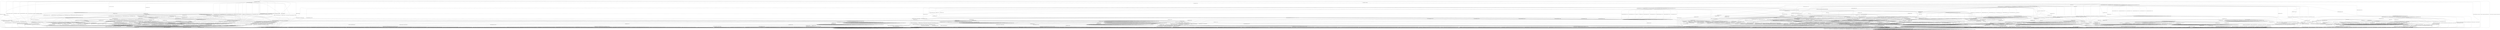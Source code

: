 digraph g {

	s0 [shape="circle" label="s0"];
	s1 [shape="circle" label="s1"];
	s2 [shape="circle" label="s2"];
	s3 [shape="circle" label="s3"];
	s4 [shape="circle" label="s4"];
	s5 [shape="circle" label="s5"];
	s6 [shape="circle" label="s6"];
	s7 [shape="circle" label="s7"];
	s8 [shape="circle" label="s8"];
	s9 [shape="circle" label="s9"];
	s10 [shape="circle" label="s10"];
	s11 [shape="circle" label="s11"];
	s12 [shape="circle" label="s12"];
	s13 [shape="circle" label="s13"];
	s14 [shape="circle" label="s14"];
	s15 [shape="circle" label="s15"];
	s16 [shape="circle" label="s16"];
	s17 [shape="circle" label="s17"];
	s18 [shape="circle" label="s18"];
	s19 [shape="circle" label="s19"];
	s20 [shape="circle" label="s20"];
	s21 [shape="circle" label="s21"];
	s22 [shape="circle" label="s22"];
	s23 [shape="circle" label="s23"];
	s24 [shape="circle" label="s24"];
	s25 [shape="circle" label="s25"];
	s26 [shape="circle" label="s26"];
	s27 [shape="circle" label="s27"];
	s28 [shape="circle" label="s28"];
	s29 [shape="circle" label="s29"];
	s30 [shape="circle" label="s30"];
	s31 [shape="circle" label="s31"];
	s32 [shape="circle" label="s32"];
	s33 [shape="circle" label="s33"];
	s34 [shape="circle" label="s34"];
	s35 [shape="circle" label="s35"];
	s36 [shape="circle" label="s36"];
	s37 [shape="circle" label="s37"];
	s38 [shape="circle" label="s38"];
	s39 [shape="circle" label="s39"];
	s40 [shape="circle" label="s40"];
	s41 [shape="circle" label="s41"];
	s42 [shape="circle" label="s42"];
	s43 [shape="circle" label="s43"];
	s44 [shape="circle" label="s44"];
	s45 [shape="circle" label="s45"];
	s46 [shape="circle" label="s46"];
	s47 [shape="circle" label="s47"];
	s48 [shape="circle" label="s48"];
	s49 [shape="circle" label="s49"];
	s50 [shape="circle" label="s50"];
	s51 [shape="circle" label="s51"];
	s52 [shape="circle" label="s52"];
	s53 [shape="circle" label="s53"];
	s54 [shape="circle" label="s54"];
	s55 [shape="circle" label="s55"];
	s56 [shape="circle" label="s56"];
	s57 [shape="circle" label="s57"];
	s58 [shape="circle" label="s58"];
	s59 [shape="circle" label="s59"];
	s60 [shape="circle" label="s60"];
	s61 [shape="circle" label="s61"];
	s62 [shape="circle" label="s62"];
	s63 [shape="circle" label="s63"];
	s64 [shape="circle" label="s64"];
	s65 [shape="circle" label="s65"];
	s66 [shape="circle" label="s66"];
	s67 [shape="circle" label="s67"];
	s68 [shape="circle" label="s68"];
	s69 [shape="circle" label="s69"];
	s70 [shape="circle" label="s70"];
	s71 [shape="circle" label="s71"];
	s72 [shape="circle" label="s72"];
	s73 [shape="circle" label="s73"];
	s74 [shape="circle" label="s74"];
	s75 [shape="circle" label="s75"];
	s76 [shape="circle" label="s76"];
	s77 [shape="circle" label="s77"];
	s78 [shape="circle" label="s78"];
	s79 [shape="circle" label="s79"];
	s0 -> s2 [label="HELLO_VERIFY_REQUEST / CLIENT_HELLO+"];
	s0 -> s6 [label="ECDH_SERVER_HELLO / CLIENT_HELLO"];
	s0 -> s1 [label="ECDH_SERVER_KEY_EXCHANGE / CLIENT_HELLO"];
	s0 -> s1 [label="RSA_SIGN_CERTIFICATE_REQUEST / CLIENT_HELLO"];
	s0 -> s1 [label="RSA_FIXED_ECDH_CERTIFICATE_REQUEST / CLIENT_HELLO"];
	s0 -> s1 [label="RSA_FIXED_DH_CERTIFICATE_REQUEST / CLIENT_HELLO"];
	s0 -> s1 [label="DSS_SIGN_CERTIFICATE_REQUEST / CLIENT_HELLO"];
	s0 -> s1 [label="DSS_FIXED_DH_CERTIFICATE_REQUEST / CLIENT_HELLO"];
	s0 -> s1 [label="ECDSA_SIGN_CERTIFICATE_REQUEST / CLIENT_HELLO"];
	s0 -> s1 [label="SERVER_HELLO_DONE / CLIENT_HELLO"];
	s0 -> s5 [label="CHANGE_CIPHER_SPEC / CLIENT_HELLO"];
	s0 -> s1 [label="FINISHED / CLIENT_HELLO"];
	s0 -> s3 [label="APPLICATION / CLIENT_HELLO|Alert(FATAL,UNEXPECTED_MESSAGE)"];
	s0 -> s1 [label="CERTIFICATE / CLIENT_HELLO"];
	s0 -> s24 [label="EMPTY_CERTIFICATE / CLIENT_HELLO"];
	s0 -> s3 [label="Alert(WARNING,CLOSE_NOTIFY) / CLIENT_HELLO|Alert(WARNING,CLOSE_NOTIFY)"];
	s0 -> s3 [label="Alert(FATAL,UNEXPECTED_MESSAGE) / CLIENT_HELLO"];
	s1 -> s1 [label="HELLO_VERIFY_REQUEST / TIMEOUT"];
	s1 -> s1 [label="ECDH_SERVER_HELLO / TIMEOUT"];
	s1 -> s1 [label="ECDH_SERVER_KEY_EXCHANGE / TIMEOUT"];
	s1 -> s1 [label="RSA_SIGN_CERTIFICATE_REQUEST / TIMEOUT"];
	s1 -> s1 [label="RSA_FIXED_ECDH_CERTIFICATE_REQUEST / TIMEOUT"];
	s1 -> s1 [label="RSA_FIXED_DH_CERTIFICATE_REQUEST / TIMEOUT"];
	s1 -> s1 [label="DSS_SIGN_CERTIFICATE_REQUEST / TIMEOUT"];
	s1 -> s1 [label="DSS_FIXED_DH_CERTIFICATE_REQUEST / TIMEOUT"];
	s1 -> s1 [label="ECDSA_SIGN_CERTIFICATE_REQUEST / TIMEOUT"];
	s1 -> s1 [label="SERVER_HELLO_DONE / TIMEOUT"];
	s1 -> s5 [label="CHANGE_CIPHER_SPEC / TIMEOUT"];
	s1 -> s1 [label="FINISHED / TIMEOUT"];
	s1 -> s3 [label="APPLICATION / Alert(FATAL,UNEXPECTED_MESSAGE)"];
	s1 -> s1 [label="CERTIFICATE / TIMEOUT"];
	s1 -> s1 [label="EMPTY_CERTIFICATE / TIMEOUT"];
	s1 -> s3 [label="Alert(WARNING,CLOSE_NOTIFY) / Alert(WARNING,CLOSE_NOTIFY)"];
	s1 -> s3 [label="Alert(FATAL,UNEXPECTED_MESSAGE) / TIMEOUT"];
	s2 -> s2 [label="HELLO_VERIFY_REQUEST / CLIENT_HELLO"];
	s2 -> s6 [label="ECDH_SERVER_HELLO / TIMEOUT"];
	s2 -> s1 [label="ECDH_SERVER_KEY_EXCHANGE / TIMEOUT"];
	s2 -> s1 [label="RSA_SIGN_CERTIFICATE_REQUEST / TIMEOUT"];
	s2 -> s1 [label="RSA_FIXED_ECDH_CERTIFICATE_REQUEST / TIMEOUT"];
	s2 -> s1 [label="RSA_FIXED_DH_CERTIFICATE_REQUEST / TIMEOUT"];
	s2 -> s1 [label="DSS_SIGN_CERTIFICATE_REQUEST / TIMEOUT"];
	s2 -> s1 [label="DSS_FIXED_DH_CERTIFICATE_REQUEST / TIMEOUT"];
	s2 -> s1 [label="ECDSA_SIGN_CERTIFICATE_REQUEST / TIMEOUT"];
	s2 -> s1 [label="SERVER_HELLO_DONE / TIMEOUT"];
	s2 -> s5 [label="CHANGE_CIPHER_SPEC / TIMEOUT"];
	s2 -> s1 [label="FINISHED / TIMEOUT"];
	s2 -> s3 [label="APPLICATION / Alert(FATAL,UNEXPECTED_MESSAGE)"];
	s2 -> s1 [label="CERTIFICATE / TIMEOUT"];
	s2 -> s24 [label="EMPTY_CERTIFICATE / TIMEOUT"];
	s2 -> s3 [label="Alert(WARNING,CLOSE_NOTIFY) / Alert(WARNING,CLOSE_NOTIFY)"];
	s2 -> s3 [label="Alert(FATAL,UNEXPECTED_MESSAGE) / TIMEOUT"];
	s3 -> s4 [label="HELLO_VERIFY_REQUEST / TIMEOUT"];
	s3 -> s4 [label="ECDH_SERVER_HELLO / TIMEOUT"];
	s3 -> s4 [label="ECDH_SERVER_KEY_EXCHANGE / TIMEOUT"];
	s3 -> s4 [label="RSA_SIGN_CERTIFICATE_REQUEST / TIMEOUT"];
	s3 -> s4 [label="RSA_FIXED_ECDH_CERTIFICATE_REQUEST / TIMEOUT"];
	s3 -> s4 [label="RSA_FIXED_DH_CERTIFICATE_REQUEST / TIMEOUT"];
	s3 -> s4 [label="DSS_SIGN_CERTIFICATE_REQUEST / TIMEOUT"];
	s3 -> s4 [label="DSS_FIXED_DH_CERTIFICATE_REQUEST / TIMEOUT"];
	s3 -> s4 [label="ECDSA_SIGN_CERTIFICATE_REQUEST / TIMEOUT"];
	s3 -> s4 [label="SERVER_HELLO_DONE / TIMEOUT"];
	s3 -> s4 [label="CHANGE_CIPHER_SPEC / TIMEOUT"];
	s3 -> s4 [label="FINISHED / TIMEOUT"];
	s3 -> s4 [label="APPLICATION / TIMEOUT"];
	s3 -> s4 [label="CERTIFICATE / TIMEOUT"];
	s3 -> s4 [label="EMPTY_CERTIFICATE / TIMEOUT"];
	s3 -> s4 [label="Alert(WARNING,CLOSE_NOTIFY) / TIMEOUT"];
	s3 -> s4 [label="Alert(FATAL,UNEXPECTED_MESSAGE) / TIMEOUT"];
	s4 -> s4 [label="HELLO_VERIFY_REQUEST / SOCKET_CLOSED"];
	s4 -> s4 [label="ECDH_SERVER_HELLO / SOCKET_CLOSED"];
	s4 -> s4 [label="ECDH_SERVER_KEY_EXCHANGE / SOCKET_CLOSED"];
	s4 -> s4 [label="RSA_SIGN_CERTIFICATE_REQUEST / SOCKET_CLOSED"];
	s4 -> s4 [label="RSA_FIXED_ECDH_CERTIFICATE_REQUEST / SOCKET_CLOSED"];
	s4 -> s4 [label="RSA_FIXED_DH_CERTIFICATE_REQUEST / SOCKET_CLOSED"];
	s4 -> s4 [label="DSS_SIGN_CERTIFICATE_REQUEST / SOCKET_CLOSED"];
	s4 -> s4 [label="DSS_FIXED_DH_CERTIFICATE_REQUEST / SOCKET_CLOSED"];
	s4 -> s4 [label="ECDSA_SIGN_CERTIFICATE_REQUEST / SOCKET_CLOSED"];
	s4 -> s4 [label="SERVER_HELLO_DONE / SOCKET_CLOSED"];
	s4 -> s4 [label="CHANGE_CIPHER_SPEC / SOCKET_CLOSED"];
	s4 -> s4 [label="FINISHED / SOCKET_CLOSED"];
	s4 -> s4 [label="APPLICATION / SOCKET_CLOSED"];
	s4 -> s4 [label="CERTIFICATE / SOCKET_CLOSED"];
	s4 -> s4 [label="EMPTY_CERTIFICATE / SOCKET_CLOSED"];
	s4 -> s4 [label="Alert(WARNING,CLOSE_NOTIFY) / SOCKET_CLOSED"];
	s4 -> s4 [label="Alert(FATAL,UNEXPECTED_MESSAGE) / SOCKET_CLOSED"];
	s5 -> s5 [label="HELLO_VERIFY_REQUEST / TIMEOUT"];
	s5 -> s5 [label="ECDH_SERVER_HELLO / TIMEOUT"];
	s5 -> s5 [label="ECDH_SERVER_KEY_EXCHANGE / TIMEOUT"];
	s5 -> s5 [label="RSA_SIGN_CERTIFICATE_REQUEST / TIMEOUT"];
	s5 -> s5 [label="RSA_FIXED_ECDH_CERTIFICATE_REQUEST / TIMEOUT"];
	s5 -> s5 [label="RSA_FIXED_DH_CERTIFICATE_REQUEST / TIMEOUT"];
	s5 -> s5 [label="DSS_SIGN_CERTIFICATE_REQUEST / TIMEOUT"];
	s5 -> s5 [label="DSS_FIXED_DH_CERTIFICATE_REQUEST / TIMEOUT"];
	s5 -> s5 [label="ECDSA_SIGN_CERTIFICATE_REQUEST / TIMEOUT"];
	s5 -> s5 [label="SERVER_HELLO_DONE / TIMEOUT"];
	s5 -> s5 [label="CHANGE_CIPHER_SPEC / TIMEOUT"];
	s5 -> s5 [label="FINISHED / TIMEOUT"];
	s5 -> s5 [label="APPLICATION / TIMEOUT"];
	s5 -> s5 [label="CERTIFICATE / TIMEOUT"];
	s5 -> s5 [label="EMPTY_CERTIFICATE / TIMEOUT"];
	s5 -> s5 [label="Alert(WARNING,CLOSE_NOTIFY) / TIMEOUT"];
	s5 -> s5 [label="Alert(FATAL,UNEXPECTED_MESSAGE) / TIMEOUT"];
	s6 -> s62 [label="HELLO_VERIFY_REQUEST / TIMEOUT"];
	s6 -> s15 [label="ECDH_SERVER_HELLO / TIMEOUT"];
	s6 -> s10 [label="ECDH_SERVER_KEY_EXCHANGE / TIMEOUT"];
	s6 -> s18 [label="RSA_SIGN_CERTIFICATE_REQUEST / TIMEOUT"];
	s6 -> s18 [label="RSA_FIXED_ECDH_CERTIFICATE_REQUEST / TIMEOUT"];
	s6 -> s18 [label="RSA_FIXED_DH_CERTIFICATE_REQUEST / TIMEOUT"];
	s6 -> s18 [label="DSS_SIGN_CERTIFICATE_REQUEST / TIMEOUT"];
	s6 -> s18 [label="DSS_FIXED_DH_CERTIFICATE_REQUEST / TIMEOUT"];
	s6 -> s18 [label="ECDSA_SIGN_CERTIFICATE_REQUEST / TIMEOUT"];
	s6 -> s3 [label="SERVER_HELLO_DONE / Alert(FATAL,INTERNAL_ERROR)"];
	s6 -> s7 [label="CHANGE_CIPHER_SPEC / TIMEOUT"];
	s6 -> s8 [label="FINISHED / TIMEOUT"];
	s6 -> s3 [label="APPLICATION / Alert(FATAL,UNEXPECTED_MESSAGE)"];
	s6 -> s44 [label="CERTIFICATE / TIMEOUT"];
	s6 -> s9 [label="EMPTY_CERTIFICATE / TIMEOUT"];
	s6 -> s3 [label="Alert(WARNING,CLOSE_NOTIFY) / Alert(WARNING,CLOSE_NOTIFY)"];
	s6 -> s3 [label="Alert(FATAL,UNEXPECTED_MESSAGE) / TIMEOUT"];
	s7 -> s3 [label="HELLO_VERIFY_REQUEST / Alert(FATAL,UNEXPECTED_MESSAGE)"];
	s7 -> s3 [label="ECDH_SERVER_HELLO / Alert(FATAL,UNEXPECTED_MESSAGE)"];
	s7 -> s3 [label="ECDH_SERVER_KEY_EXCHANGE / Alert(FATAL,UNEXPECTED_MESSAGE)"];
	s7 -> s3 [label="RSA_SIGN_CERTIFICATE_REQUEST / Alert(FATAL,UNEXPECTED_MESSAGE)"];
	s7 -> s3 [label="RSA_FIXED_ECDH_CERTIFICATE_REQUEST / Alert(FATAL,UNEXPECTED_MESSAGE)"];
	s7 -> s3 [label="RSA_FIXED_DH_CERTIFICATE_REQUEST / Alert(FATAL,UNEXPECTED_MESSAGE)"];
	s7 -> s3 [label="DSS_SIGN_CERTIFICATE_REQUEST / Alert(FATAL,UNEXPECTED_MESSAGE)"];
	s7 -> s3 [label="DSS_FIXED_DH_CERTIFICATE_REQUEST / Alert(FATAL,UNEXPECTED_MESSAGE)"];
	s7 -> s3 [label="ECDSA_SIGN_CERTIFICATE_REQUEST / Alert(FATAL,UNEXPECTED_MESSAGE)"];
	s7 -> s3 [label="SERVER_HELLO_DONE / Alert(FATAL,UNEXPECTED_MESSAGE)"];
	s7 -> s5 [label="CHANGE_CIPHER_SPEC / TIMEOUT"];
	s7 -> s3 [label="FINISHED / Alert(FATAL,UNEXPECTED_MESSAGE)"];
	s7 -> s7 [label="APPLICATION / TIMEOUT"];
	s7 -> s3 [label="CERTIFICATE / Alert(FATAL,UNEXPECTED_MESSAGE)"];
	s7 -> s3 [label="EMPTY_CERTIFICATE / Alert(FATAL,UNEXPECTED_MESSAGE)"];
	s7 -> s7 [label="Alert(WARNING,CLOSE_NOTIFY) / TIMEOUT"];
	s7 -> s7 [label="Alert(FATAL,UNEXPECTED_MESSAGE) / TIMEOUT"];
	s8 -> s62 [label="HELLO_VERIFY_REQUEST / TIMEOUT"];
	s8 -> s20 [label="ECDH_SERVER_HELLO / TIMEOUT"];
	s8 -> s8 [label="ECDH_SERVER_KEY_EXCHANGE / TIMEOUT"];
	s8 -> s42 [label="RSA_SIGN_CERTIFICATE_REQUEST / TIMEOUT"];
	s8 -> s42 [label="RSA_FIXED_ECDH_CERTIFICATE_REQUEST / TIMEOUT"];
	s8 -> s42 [label="RSA_FIXED_DH_CERTIFICATE_REQUEST / TIMEOUT"];
	s8 -> s42 [label="DSS_SIGN_CERTIFICATE_REQUEST / TIMEOUT"];
	s8 -> s42 [label="DSS_FIXED_DH_CERTIFICATE_REQUEST / TIMEOUT"];
	s8 -> s42 [label="ECDSA_SIGN_CERTIFICATE_REQUEST / TIMEOUT"];
	s8 -> s3 [label="SERVER_HELLO_DONE / Alert(FATAL,UNEXPECTED_MESSAGE)"];
	s8 -> s7 [label="CHANGE_CIPHER_SPEC / TIMEOUT"];
	s8 -> s20 [label="FINISHED / TIMEOUT"];
	s8 -> s3 [label="APPLICATION / Alert(FATAL,UNEXPECTED_MESSAGE)"];
	s8 -> s65 [label="CERTIFICATE / TIMEOUT"];
	s8 -> s65 [label="EMPTY_CERTIFICATE / TIMEOUT"];
	s8 -> s3 [label="Alert(WARNING,CLOSE_NOTIFY) / Alert(WARNING,CLOSE_NOTIFY)"];
	s8 -> s3 [label="Alert(FATAL,UNEXPECTED_MESSAGE) / TIMEOUT"];
	s9 -> s9 [label="HELLO_VERIFY_REQUEST / TIMEOUT"];
	s9 -> s13 [label="ECDH_SERVER_HELLO / TIMEOUT"];
	s9 -> s9 [label="ECDH_SERVER_KEY_EXCHANGE / TIMEOUT"];
	s9 -> s29 [label="RSA_SIGN_CERTIFICATE_REQUEST / TIMEOUT"];
	s9 -> s29 [label="RSA_FIXED_ECDH_CERTIFICATE_REQUEST / TIMEOUT"];
	s9 -> s29 [label="RSA_FIXED_DH_CERTIFICATE_REQUEST / TIMEOUT"];
	s9 -> s29 [label="DSS_SIGN_CERTIFICATE_REQUEST / TIMEOUT"];
	s9 -> s29 [label="DSS_FIXED_DH_CERTIFICATE_REQUEST / TIMEOUT"];
	s9 -> s29 [label="ECDSA_SIGN_CERTIFICATE_REQUEST / TIMEOUT"];
	s9 -> s3 [label="SERVER_HELLO_DONE / Alert(FATAL,BAD_CERTIFICATE)"];
	s9 -> s12 [label="CHANGE_CIPHER_SPEC / TIMEOUT"];
	s9 -> s9 [label="FINISHED / TIMEOUT"];
	s9 -> s3 [label="APPLICATION / Alert(FATAL,UNEXPECTED_MESSAGE)"];
	s9 -> s13 [label="CERTIFICATE / TIMEOUT"];
	s9 -> s13 [label="EMPTY_CERTIFICATE / TIMEOUT"];
	s9 -> s3 [label="Alert(WARNING,CLOSE_NOTIFY) / Alert(WARNING,CLOSE_NOTIFY)"];
	s9 -> s3 [label="Alert(FATAL,UNEXPECTED_MESSAGE) / TIMEOUT"];
	s10 -> s10 [label="HELLO_VERIFY_REQUEST / TIMEOUT"];
	s10 -> s14 [label="ECDH_SERVER_HELLO / TIMEOUT"];
	s10 -> s14 [label="ECDH_SERVER_KEY_EXCHANGE / TIMEOUT"];
	s10 -> s23 [label="RSA_SIGN_CERTIFICATE_REQUEST / TIMEOUT"];
	s10 -> s23 [label="RSA_FIXED_ECDH_CERTIFICATE_REQUEST / TIMEOUT"];
	s10 -> s23 [label="RSA_FIXED_DH_CERTIFICATE_REQUEST / TIMEOUT"];
	s10 -> s23 [label="DSS_SIGN_CERTIFICATE_REQUEST / TIMEOUT"];
	s10 -> s23 [label="DSS_FIXED_DH_CERTIFICATE_REQUEST / TIMEOUT"];
	s10 -> s23 [label="ECDSA_SIGN_CERTIFICATE_REQUEST / TIMEOUT"];
	s10 -> s3 [label="SERVER_HELLO_DONE / Alert(FATAL,HANDSHAKE_FAILURE)"];
	s10 -> s11 [label="CHANGE_CIPHER_SPEC / TIMEOUT"];
	s10 -> s10 [label="FINISHED / TIMEOUT"];
	s10 -> s3 [label="APPLICATION / Alert(FATAL,UNEXPECTED_MESSAGE)"];
	s10 -> s10 [label="CERTIFICATE / TIMEOUT"];
	s10 -> s10 [label="EMPTY_CERTIFICATE / TIMEOUT"];
	s10 -> s3 [label="Alert(WARNING,CLOSE_NOTIFY) / Alert(WARNING,CLOSE_NOTIFY)"];
	s10 -> s3 [label="Alert(FATAL,UNEXPECTED_MESSAGE) / TIMEOUT"];
	s11 -> s3 [label="HELLO_VERIFY_REQUEST / Alert(FATAL,HANDSHAKE_FAILURE)"];
	s11 -> s3 [label="ECDH_SERVER_HELLO / Alert(FATAL,HANDSHAKE_FAILURE)"];
	s11 -> s3 [label="ECDH_SERVER_KEY_EXCHANGE / Alert(FATAL,HANDSHAKE_FAILURE)"];
	s11 -> s3 [label="RSA_SIGN_CERTIFICATE_REQUEST / Alert(FATAL,HANDSHAKE_FAILURE)"];
	s11 -> s3 [label="RSA_FIXED_ECDH_CERTIFICATE_REQUEST / Alert(FATAL,HANDSHAKE_FAILURE)"];
	s11 -> s3 [label="RSA_FIXED_DH_CERTIFICATE_REQUEST / Alert(FATAL,HANDSHAKE_FAILURE)"];
	s11 -> s3 [label="DSS_SIGN_CERTIFICATE_REQUEST / Alert(FATAL,HANDSHAKE_FAILURE)"];
	s11 -> s3 [label="DSS_FIXED_DH_CERTIFICATE_REQUEST / Alert(FATAL,HANDSHAKE_FAILURE)"];
	s11 -> s3 [label="ECDSA_SIGN_CERTIFICATE_REQUEST / Alert(FATAL,HANDSHAKE_FAILURE)"];
	s11 -> s3 [label="SERVER_HELLO_DONE / Alert(FATAL,HANDSHAKE_FAILURE)"];
	s11 -> s5 [label="CHANGE_CIPHER_SPEC / TIMEOUT"];
	s11 -> s3 [label="FINISHED / Alert(FATAL,HANDSHAKE_FAILURE)"];
	s11 -> s11 [label="APPLICATION / TIMEOUT"];
	s11 -> s3 [label="CERTIFICATE / Alert(FATAL,HANDSHAKE_FAILURE)"];
	s11 -> s3 [label="EMPTY_CERTIFICATE / Alert(FATAL,HANDSHAKE_FAILURE)"];
	s11 -> s11 [label="Alert(WARNING,CLOSE_NOTIFY) / TIMEOUT"];
	s11 -> s11 [label="Alert(FATAL,UNEXPECTED_MESSAGE) / TIMEOUT"];
	s12 -> s3 [label="HELLO_VERIFY_REQUEST / Alert(FATAL,BAD_CERTIFICATE)"];
	s12 -> s3 [label="ECDH_SERVER_HELLO / Alert(FATAL,BAD_CERTIFICATE)"];
	s12 -> s3 [label="ECDH_SERVER_KEY_EXCHANGE / Alert(FATAL,BAD_CERTIFICATE)"];
	s12 -> s3 [label="RSA_SIGN_CERTIFICATE_REQUEST / Alert(FATAL,BAD_CERTIFICATE)"];
	s12 -> s3 [label="RSA_FIXED_ECDH_CERTIFICATE_REQUEST / Alert(FATAL,BAD_CERTIFICATE)"];
	s12 -> s3 [label="RSA_FIXED_DH_CERTIFICATE_REQUEST / Alert(FATAL,BAD_CERTIFICATE)"];
	s12 -> s3 [label="DSS_SIGN_CERTIFICATE_REQUEST / Alert(FATAL,BAD_CERTIFICATE)"];
	s12 -> s3 [label="DSS_FIXED_DH_CERTIFICATE_REQUEST / Alert(FATAL,BAD_CERTIFICATE)"];
	s12 -> s3 [label="ECDSA_SIGN_CERTIFICATE_REQUEST / Alert(FATAL,BAD_CERTIFICATE)"];
	s12 -> s3 [label="SERVER_HELLO_DONE / Alert(FATAL,BAD_CERTIFICATE)"];
	s12 -> s5 [label="CHANGE_CIPHER_SPEC / TIMEOUT"];
	s12 -> s3 [label="FINISHED / Alert(FATAL,BAD_CERTIFICATE)"];
	s12 -> s12 [label="APPLICATION / TIMEOUT"];
	s12 -> s3 [label="CERTIFICATE / Alert(FATAL,BAD_CERTIFICATE)"];
	s12 -> s3 [label="EMPTY_CERTIFICATE / Alert(FATAL,BAD_CERTIFICATE)"];
	s12 -> s12 [label="Alert(WARNING,CLOSE_NOTIFY) / TIMEOUT"];
	s12 -> s12 [label="Alert(FATAL,UNEXPECTED_MESSAGE) / TIMEOUT"];
	s13 -> s13 [label="HELLO_VERIFY_REQUEST / TIMEOUT"];
	s13 -> s13 [label="ECDH_SERVER_HELLO / TIMEOUT"];
	s13 -> s13 [label="ECDH_SERVER_KEY_EXCHANGE / TIMEOUT"];
	s13 -> s13 [label="RSA_SIGN_CERTIFICATE_REQUEST / TIMEOUT"];
	s13 -> s13 [label="RSA_FIXED_ECDH_CERTIFICATE_REQUEST / TIMEOUT"];
	s13 -> s13 [label="RSA_FIXED_DH_CERTIFICATE_REQUEST / TIMEOUT"];
	s13 -> s13 [label="DSS_SIGN_CERTIFICATE_REQUEST / TIMEOUT"];
	s13 -> s13 [label="DSS_FIXED_DH_CERTIFICATE_REQUEST / TIMEOUT"];
	s13 -> s13 [label="ECDSA_SIGN_CERTIFICATE_REQUEST / TIMEOUT"];
	s13 -> s13 [label="SERVER_HELLO_DONE / TIMEOUT"];
	s13 -> s12 [label="CHANGE_CIPHER_SPEC / TIMEOUT"];
	s13 -> s13 [label="FINISHED / TIMEOUT"];
	s13 -> s3 [label="APPLICATION / Alert(FATAL,UNEXPECTED_MESSAGE)"];
	s13 -> s13 [label="CERTIFICATE / TIMEOUT"];
	s13 -> s13 [label="EMPTY_CERTIFICATE / TIMEOUT"];
	s13 -> s3 [label="Alert(WARNING,CLOSE_NOTIFY) / Alert(WARNING,CLOSE_NOTIFY)"];
	s13 -> s3 [label="Alert(FATAL,UNEXPECTED_MESSAGE) / TIMEOUT"];
	s14 -> s14 [label="HELLO_VERIFY_REQUEST / TIMEOUT"];
	s14 -> s14 [label="ECDH_SERVER_HELLO / TIMEOUT"];
	s14 -> s14 [label="ECDH_SERVER_KEY_EXCHANGE / TIMEOUT"];
	s14 -> s14 [label="RSA_SIGN_CERTIFICATE_REQUEST / TIMEOUT"];
	s14 -> s14 [label="RSA_FIXED_ECDH_CERTIFICATE_REQUEST / TIMEOUT"];
	s14 -> s14 [label="RSA_FIXED_DH_CERTIFICATE_REQUEST / TIMEOUT"];
	s14 -> s14 [label="DSS_SIGN_CERTIFICATE_REQUEST / TIMEOUT"];
	s14 -> s14 [label="DSS_FIXED_DH_CERTIFICATE_REQUEST / TIMEOUT"];
	s14 -> s14 [label="ECDSA_SIGN_CERTIFICATE_REQUEST / TIMEOUT"];
	s14 -> s14 [label="SERVER_HELLO_DONE / TIMEOUT"];
	s14 -> s11 [label="CHANGE_CIPHER_SPEC / TIMEOUT"];
	s14 -> s14 [label="FINISHED / TIMEOUT"];
	s14 -> s3 [label="APPLICATION / Alert(FATAL,UNEXPECTED_MESSAGE)"];
	s14 -> s14 [label="CERTIFICATE / TIMEOUT"];
	s14 -> s14 [label="EMPTY_CERTIFICATE / TIMEOUT"];
	s14 -> s3 [label="Alert(WARNING,CLOSE_NOTIFY) / Alert(WARNING,CLOSE_NOTIFY)"];
	s14 -> s3 [label="Alert(FATAL,UNEXPECTED_MESSAGE) / TIMEOUT"];
	s15 -> s20 [label="HELLO_VERIFY_REQUEST / TIMEOUT"];
	s15 -> s15 [label="ECDH_SERVER_HELLO / TIMEOUT"];
	s15 -> s14 [label="ECDH_SERVER_KEY_EXCHANGE / TIMEOUT"];
	s15 -> s39 [label="RSA_SIGN_CERTIFICATE_REQUEST / TIMEOUT"];
	s15 -> s39 [label="RSA_FIXED_ECDH_CERTIFICATE_REQUEST / TIMEOUT"];
	s15 -> s39 [label="RSA_FIXED_DH_CERTIFICATE_REQUEST / TIMEOUT"];
	s15 -> s39 [label="DSS_SIGN_CERTIFICATE_REQUEST / TIMEOUT"];
	s15 -> s39 [label="DSS_FIXED_DH_CERTIFICATE_REQUEST / TIMEOUT"];
	s15 -> s39 [label="ECDSA_SIGN_CERTIFICATE_REQUEST / TIMEOUT"];
	s15 -> s16 [label="SERVER_HELLO_DONE / TIMEOUT"];
	s15 -> s7 [label="CHANGE_CIPHER_SPEC / TIMEOUT"];
	s15 -> s20 [label="FINISHED / TIMEOUT"];
	s15 -> s3 [label="APPLICATION / Alert(FATAL,UNEXPECTED_MESSAGE)"];
	s15 -> s60 [label="CERTIFICATE / TIMEOUT"];
	s15 -> s13 [label="EMPTY_CERTIFICATE / TIMEOUT"];
	s15 -> s3 [label="Alert(WARNING,CLOSE_NOTIFY) / Alert(WARNING,CLOSE_NOTIFY)"];
	s15 -> s3 [label="Alert(FATAL,UNEXPECTED_MESSAGE) / TIMEOUT"];
	s16 -> s16 [label="HELLO_VERIFY_REQUEST / TIMEOUT"];
	s16 -> s16 [label="ECDH_SERVER_HELLO / TIMEOUT"];
	s16 -> s16 [label="ECDH_SERVER_KEY_EXCHANGE / TIMEOUT"];
	s16 -> s16 [label="RSA_SIGN_CERTIFICATE_REQUEST / TIMEOUT"];
	s16 -> s16 [label="RSA_FIXED_ECDH_CERTIFICATE_REQUEST / TIMEOUT"];
	s16 -> s16 [label="RSA_FIXED_DH_CERTIFICATE_REQUEST / TIMEOUT"];
	s16 -> s16 [label="DSS_SIGN_CERTIFICATE_REQUEST / TIMEOUT"];
	s16 -> s16 [label="DSS_FIXED_DH_CERTIFICATE_REQUEST / TIMEOUT"];
	s16 -> s16 [label="ECDSA_SIGN_CERTIFICATE_REQUEST / TIMEOUT"];
	s16 -> s16 [label="SERVER_HELLO_DONE / TIMEOUT"];
	s16 -> s17 [label="CHANGE_CIPHER_SPEC / TIMEOUT"];
	s16 -> s16 [label="FINISHED / TIMEOUT"];
	s16 -> s3 [label="APPLICATION / Alert(FATAL,UNEXPECTED_MESSAGE)"];
	s16 -> s16 [label="CERTIFICATE / TIMEOUT"];
	s16 -> s16 [label="EMPTY_CERTIFICATE / TIMEOUT"];
	s16 -> s3 [label="Alert(WARNING,CLOSE_NOTIFY) / Alert(WARNING,CLOSE_NOTIFY)"];
	s16 -> s3 [label="Alert(FATAL,UNEXPECTED_MESSAGE) / TIMEOUT"];
	s17 -> s3 [label="HELLO_VERIFY_REQUEST / Alert(FATAL,INTERNAL_ERROR)"];
	s17 -> s3 [label="ECDH_SERVER_HELLO / Alert(FATAL,INTERNAL_ERROR)"];
	s17 -> s3 [label="ECDH_SERVER_KEY_EXCHANGE / Alert(FATAL,INTERNAL_ERROR)"];
	s17 -> s3 [label="RSA_SIGN_CERTIFICATE_REQUEST / Alert(FATAL,INTERNAL_ERROR)"];
	s17 -> s3 [label="RSA_FIXED_ECDH_CERTIFICATE_REQUEST / Alert(FATAL,INTERNAL_ERROR)"];
	s17 -> s3 [label="RSA_FIXED_DH_CERTIFICATE_REQUEST / Alert(FATAL,INTERNAL_ERROR)"];
	s17 -> s3 [label="DSS_SIGN_CERTIFICATE_REQUEST / Alert(FATAL,INTERNAL_ERROR)"];
	s17 -> s3 [label="DSS_FIXED_DH_CERTIFICATE_REQUEST / Alert(FATAL,INTERNAL_ERROR)"];
	s17 -> s3 [label="ECDSA_SIGN_CERTIFICATE_REQUEST / Alert(FATAL,INTERNAL_ERROR)"];
	s17 -> s3 [label="SERVER_HELLO_DONE / Alert(FATAL,INTERNAL_ERROR)"];
	s17 -> s5 [label="CHANGE_CIPHER_SPEC / TIMEOUT"];
	s17 -> s3 [label="FINISHED / Alert(FATAL,INTERNAL_ERROR)"];
	s17 -> s17 [label="APPLICATION / TIMEOUT"];
	s17 -> s3 [label="CERTIFICATE / Alert(FATAL,INTERNAL_ERROR)"];
	s17 -> s3 [label="EMPTY_CERTIFICATE / Alert(FATAL,INTERNAL_ERROR)"];
	s17 -> s17 [label="Alert(WARNING,CLOSE_NOTIFY) / TIMEOUT"];
	s17 -> s17 [label="Alert(FATAL,UNEXPECTED_MESSAGE) / TIMEOUT"];
	s18 -> s63 [label="HELLO_VERIFY_REQUEST / TIMEOUT"];
	s18 -> s39 [label="ECDH_SERVER_HELLO / TIMEOUT"];
	s18 -> s23 [label="ECDH_SERVER_KEY_EXCHANGE / TIMEOUT"];
	s18 -> s19 [label="RSA_SIGN_CERTIFICATE_REQUEST / TIMEOUT"];
	s18 -> s19 [label="RSA_FIXED_ECDH_CERTIFICATE_REQUEST / TIMEOUT"];
	s18 -> s19 [label="RSA_FIXED_DH_CERTIFICATE_REQUEST / TIMEOUT"];
	s18 -> s19 [label="DSS_SIGN_CERTIFICATE_REQUEST / TIMEOUT"];
	s18 -> s19 [label="DSS_FIXED_DH_CERTIFICATE_REQUEST / TIMEOUT"];
	s18 -> s19 [label="ECDSA_SIGN_CERTIFICATE_REQUEST / TIMEOUT"];
	s18 -> s3 [label="SERVER_HELLO_DONE / TIMEOUT"];
	s18 -> s7 [label="CHANGE_CIPHER_SPEC / TIMEOUT"];
	s18 -> s42 [label="FINISHED / TIMEOUT"];
	s18 -> s3 [label="APPLICATION / Alert(FATAL,UNEXPECTED_MESSAGE)"];
	s18 -> s55 [label="CERTIFICATE / TIMEOUT"];
	s18 -> s29 [label="EMPTY_CERTIFICATE / TIMEOUT"];
	s18 -> s3 [label="Alert(WARNING,CLOSE_NOTIFY) / Alert(WARNING,CLOSE_NOTIFY)"];
	s18 -> s3 [label="Alert(FATAL,UNEXPECTED_MESSAGE) / TIMEOUT"];
	s19 -> s20 [label="HELLO_VERIFY_REQUEST / TIMEOUT"];
	s19 -> s39 [label="ECDH_SERVER_HELLO / TIMEOUT"];
	s19 -> s14 [label="ECDH_SERVER_KEY_EXCHANGE / TIMEOUT"];
	s19 -> s19 [label="RSA_SIGN_CERTIFICATE_REQUEST / TIMEOUT"];
	s19 -> s19 [label="RSA_FIXED_ECDH_CERTIFICATE_REQUEST / TIMEOUT"];
	s19 -> s19 [label="RSA_FIXED_DH_CERTIFICATE_REQUEST / TIMEOUT"];
	s19 -> s19 [label="DSS_SIGN_CERTIFICATE_REQUEST / TIMEOUT"];
	s19 -> s19 [label="DSS_FIXED_DH_CERTIFICATE_REQUEST / TIMEOUT"];
	s19 -> s19 [label="ECDSA_SIGN_CERTIFICATE_REQUEST / TIMEOUT"];
	s19 -> s21 [label="SERVER_HELLO_DONE / TIMEOUT"];
	s19 -> s7 [label="CHANGE_CIPHER_SPEC / TIMEOUT"];
	s19 -> s20 [label="FINISHED / TIMEOUT"];
	s19 -> s3 [label="APPLICATION / Alert(FATAL,UNEXPECTED_MESSAGE)"];
	s19 -> s30 [label="CERTIFICATE / TIMEOUT"];
	s19 -> s13 [label="EMPTY_CERTIFICATE / TIMEOUT"];
	s19 -> s3 [label="Alert(WARNING,CLOSE_NOTIFY) / Alert(WARNING,CLOSE_NOTIFY)"];
	s19 -> s3 [label="Alert(FATAL,UNEXPECTED_MESSAGE) / TIMEOUT"];
	s20 -> s20 [label="HELLO_VERIFY_REQUEST / TIMEOUT"];
	s20 -> s20 [label="ECDH_SERVER_HELLO / TIMEOUT"];
	s20 -> s20 [label="ECDH_SERVER_KEY_EXCHANGE / TIMEOUT"];
	s20 -> s20 [label="RSA_SIGN_CERTIFICATE_REQUEST / TIMEOUT"];
	s20 -> s20 [label="RSA_FIXED_ECDH_CERTIFICATE_REQUEST / TIMEOUT"];
	s20 -> s20 [label="RSA_FIXED_DH_CERTIFICATE_REQUEST / TIMEOUT"];
	s20 -> s20 [label="DSS_SIGN_CERTIFICATE_REQUEST / TIMEOUT"];
	s20 -> s20 [label="DSS_FIXED_DH_CERTIFICATE_REQUEST / TIMEOUT"];
	s20 -> s20 [label="ECDSA_SIGN_CERTIFICATE_REQUEST / TIMEOUT"];
	s20 -> s20 [label="SERVER_HELLO_DONE / TIMEOUT"];
	s20 -> s7 [label="CHANGE_CIPHER_SPEC / TIMEOUT"];
	s20 -> s20 [label="FINISHED / TIMEOUT"];
	s20 -> s3 [label="APPLICATION / Alert(FATAL,UNEXPECTED_MESSAGE)"];
	s20 -> s20 [label="CERTIFICATE / TIMEOUT"];
	s20 -> s20 [label="EMPTY_CERTIFICATE / TIMEOUT"];
	s20 -> s3 [label="Alert(WARNING,CLOSE_NOTIFY) / Alert(WARNING,CLOSE_NOTIFY)"];
	s20 -> s3 [label="Alert(FATAL,UNEXPECTED_MESSAGE) / TIMEOUT"];
	s21 -> s21 [label="HELLO_VERIFY_REQUEST / TIMEOUT"];
	s21 -> s21 [label="ECDH_SERVER_HELLO / TIMEOUT"];
	s21 -> s21 [label="ECDH_SERVER_KEY_EXCHANGE / TIMEOUT"];
	s21 -> s21 [label="RSA_SIGN_CERTIFICATE_REQUEST / TIMEOUT"];
	s21 -> s21 [label="RSA_FIXED_ECDH_CERTIFICATE_REQUEST / TIMEOUT"];
	s21 -> s21 [label="RSA_FIXED_DH_CERTIFICATE_REQUEST / TIMEOUT"];
	s21 -> s21 [label="DSS_SIGN_CERTIFICATE_REQUEST / TIMEOUT"];
	s21 -> s21 [label="DSS_FIXED_DH_CERTIFICATE_REQUEST / TIMEOUT"];
	s21 -> s21 [label="ECDSA_SIGN_CERTIFICATE_REQUEST / TIMEOUT"];
	s21 -> s21 [label="SERVER_HELLO_DONE / TIMEOUT"];
	s21 -> s22 [label="CHANGE_CIPHER_SPEC / TIMEOUT"];
	s21 -> s21 [label="FINISHED / TIMEOUT"];
	s21 -> s3 [label="APPLICATION / Alert(FATAL,UNEXPECTED_MESSAGE)"];
	s21 -> s21 [label="CERTIFICATE / TIMEOUT"];
	s21 -> s21 [label="EMPTY_CERTIFICATE / TIMEOUT"];
	s21 -> s3 [label="Alert(WARNING,CLOSE_NOTIFY) / Alert(WARNING,CLOSE_NOTIFY)"];
	s21 -> s3 [label="Alert(FATAL,UNEXPECTED_MESSAGE) / TIMEOUT"];
	s22 -> s3 [label="HELLO_VERIFY_REQUEST / TIMEOUT"];
	s22 -> s3 [label="ECDH_SERVER_HELLO / TIMEOUT"];
	s22 -> s3 [label="ECDH_SERVER_KEY_EXCHANGE / TIMEOUT"];
	s22 -> s3 [label="RSA_SIGN_CERTIFICATE_REQUEST / TIMEOUT"];
	s22 -> s3 [label="RSA_FIXED_ECDH_CERTIFICATE_REQUEST / TIMEOUT"];
	s22 -> s3 [label="RSA_FIXED_DH_CERTIFICATE_REQUEST / TIMEOUT"];
	s22 -> s3 [label="DSS_SIGN_CERTIFICATE_REQUEST / TIMEOUT"];
	s22 -> s3 [label="DSS_FIXED_DH_CERTIFICATE_REQUEST / TIMEOUT"];
	s22 -> s3 [label="ECDSA_SIGN_CERTIFICATE_REQUEST / TIMEOUT"];
	s22 -> s3 [label="SERVER_HELLO_DONE / TIMEOUT"];
	s22 -> s5 [label="CHANGE_CIPHER_SPEC / TIMEOUT"];
	s22 -> s3 [label="FINISHED / TIMEOUT"];
	s22 -> s22 [label="APPLICATION / TIMEOUT"];
	s22 -> s3 [label="CERTIFICATE / TIMEOUT"];
	s22 -> s3 [label="EMPTY_CERTIFICATE / TIMEOUT"];
	s22 -> s22 [label="Alert(WARNING,CLOSE_NOTIFY) / TIMEOUT"];
	s22 -> s22 [label="Alert(FATAL,UNEXPECTED_MESSAGE) / TIMEOUT"];
	s23 -> s73 [label="HELLO_VERIFY_REQUEST / TIMEOUT"];
	s23 -> s14 [label="ECDH_SERVER_HELLO / TIMEOUT"];
	s23 -> s14 [label="ECDH_SERVER_KEY_EXCHANGE / TIMEOUT"];
	s23 -> s14 [label="RSA_SIGN_CERTIFICATE_REQUEST / TIMEOUT"];
	s23 -> s14 [label="RSA_FIXED_ECDH_CERTIFICATE_REQUEST / TIMEOUT"];
	s23 -> s14 [label="RSA_FIXED_DH_CERTIFICATE_REQUEST / TIMEOUT"];
	s23 -> s14 [label="DSS_SIGN_CERTIFICATE_REQUEST / TIMEOUT"];
	s23 -> s14 [label="DSS_FIXED_DH_CERTIFICATE_REQUEST / TIMEOUT"];
	s23 -> s14 [label="ECDSA_SIGN_CERTIFICATE_REQUEST / TIMEOUT"];
	s23 -> s3 [label="SERVER_HELLO_DONE / Alert(FATAL,HANDSHAKE_FAILURE)"];
	s23 -> s11 [label="CHANGE_CIPHER_SPEC / TIMEOUT"];
	s23 -> s23 [label="FINISHED / TIMEOUT"];
	s23 -> s3 [label="APPLICATION / Alert(FATAL,UNEXPECTED_MESSAGE)"];
	s23 -> s57 [label="CERTIFICATE / TIMEOUT"];
	s23 -> s57 [label="EMPTY_CERTIFICATE / TIMEOUT"];
	s23 -> s3 [label="Alert(WARNING,CLOSE_NOTIFY) / Alert(WARNING,CLOSE_NOTIFY)"];
	s23 -> s3 [label="Alert(FATAL,UNEXPECTED_MESSAGE) / TIMEOUT"];
	s24 -> s24 [label="HELLO_VERIFY_REQUEST / TIMEOUT"];
	s24 -> s78 [label="ECDH_SERVER_HELLO / TIMEOUT"];
	s24 -> s24 [label="ECDH_SERVER_KEY_EXCHANGE / TIMEOUT"];
	s24 -> s27 [label="RSA_SIGN_CERTIFICATE_REQUEST / TIMEOUT"];
	s24 -> s27 [label="RSA_FIXED_ECDH_CERTIFICATE_REQUEST / TIMEOUT"];
	s24 -> s27 [label="RSA_FIXED_DH_CERTIFICATE_REQUEST / TIMEOUT"];
	s24 -> s27 [label="DSS_SIGN_CERTIFICATE_REQUEST / TIMEOUT"];
	s24 -> s27 [label="DSS_FIXED_DH_CERTIFICATE_REQUEST / TIMEOUT"];
	s24 -> s27 [label="ECDSA_SIGN_CERTIFICATE_REQUEST / TIMEOUT"];
	s24 -> s25 [label="SERVER_HELLO_DONE / TIMEOUT"];
	s24 -> s7 [label="CHANGE_CIPHER_SPEC / TIMEOUT"];
	s24 -> s24 [label="FINISHED / TIMEOUT"];
	s24 -> s3 [label="APPLICATION / Alert(FATAL,UNEXPECTED_MESSAGE)"];
	s24 -> s1 [label="CERTIFICATE / TIMEOUT"];
	s24 -> s1 [label="EMPTY_CERTIFICATE / TIMEOUT"];
	s24 -> s3 [label="Alert(WARNING,CLOSE_NOTIFY) / Alert(WARNING,CLOSE_NOTIFY)"];
	s24 -> s3 [label="Alert(FATAL,UNEXPECTED_MESSAGE) / TIMEOUT"];
	s25 -> s25 [label="HELLO_VERIFY_REQUEST / TIMEOUT"];
	s25 -> s79 [label="ECDH_SERVER_HELLO / TIMEOUT"];
	s25 -> s26 [label="ECDH_SERVER_KEY_EXCHANGE / TIMEOUT"];
	s25 -> s28 [label="RSA_SIGN_CERTIFICATE_REQUEST / TIMEOUT"];
	s25 -> s28 [label="RSA_FIXED_ECDH_CERTIFICATE_REQUEST / TIMEOUT"];
	s25 -> s28 [label="RSA_FIXED_DH_CERTIFICATE_REQUEST / TIMEOUT"];
	s25 -> s28 [label="DSS_SIGN_CERTIFICATE_REQUEST / TIMEOUT"];
	s25 -> s28 [label="DSS_FIXED_DH_CERTIFICATE_REQUEST / TIMEOUT"];
	s25 -> s28 [label="ECDSA_SIGN_CERTIFICATE_REQUEST / TIMEOUT"];
	s25 -> s1 [label="SERVER_HELLO_DONE / TIMEOUT"];
	s25 -> s7 [label="CHANGE_CIPHER_SPEC / TIMEOUT"];
	s25 -> s40 [label="FINISHED / TIMEOUT"];
	s25 -> s3 [label="APPLICATION / Alert(FATAL,UNEXPECTED_MESSAGE)"];
	s25 -> s1 [label="CERTIFICATE / TIMEOUT"];
	s25 -> s1 [label="EMPTY_CERTIFICATE / TIMEOUT"];
	s25 -> s3 [label="Alert(WARNING,CLOSE_NOTIFY) / Alert(WARNING,CLOSE_NOTIFY)"];
	s25 -> s3 [label="Alert(FATAL,UNEXPECTED_MESSAGE) / TIMEOUT"];
	s26 -> s43 [label="HELLO_VERIFY_REQUEST / TIMEOUT"];
	s26 -> s77 [label="ECDH_SERVER_HELLO / TIMEOUT"];
	s26 -> s1 [label="ECDH_SERVER_KEY_EXCHANGE / TIMEOUT"];
	s26 -> s58 [label="RSA_SIGN_CERTIFICATE_REQUEST / TIMEOUT"];
	s26 -> s58 [label="RSA_FIXED_ECDH_CERTIFICATE_REQUEST / TIMEOUT"];
	s26 -> s58 [label="RSA_FIXED_DH_CERTIFICATE_REQUEST / TIMEOUT"];
	s26 -> s58 [label="DSS_SIGN_CERTIFICATE_REQUEST / TIMEOUT"];
	s26 -> s58 [label="DSS_FIXED_DH_CERTIFICATE_REQUEST / TIMEOUT"];
	s26 -> s58 [label="ECDSA_SIGN_CERTIFICATE_REQUEST / TIMEOUT"];
	s26 -> s1 [label="SERVER_HELLO_DONE / TIMEOUT"];
	s26 -> s7 [label="CHANGE_CIPHER_SPEC / TIMEOUT"];
	s26 -> s26 [label="FINISHED / TIMEOUT"];
	s26 -> s3 [label="APPLICATION / Alert(FATAL,UNEXPECTED_MESSAGE)"];
	s26 -> s1 [label="CERTIFICATE / TIMEOUT"];
	s26 -> s1 [label="EMPTY_CERTIFICATE / TIMEOUT"];
	s26 -> s3 [label="Alert(WARNING,CLOSE_NOTIFY) / Alert(WARNING,CLOSE_NOTIFY)"];
	s26 -> s3 [label="Alert(FATAL,UNEXPECTED_MESSAGE) / TIMEOUT"];
	s27 -> s27 [label="HELLO_VERIFY_REQUEST / TIMEOUT"];
	s27 -> s27 [label="ECDH_SERVER_HELLO / TIMEOUT"];
	s27 -> s27 [label="ECDH_SERVER_KEY_EXCHANGE / TIMEOUT"];
	s27 -> s1 [label="RSA_SIGN_CERTIFICATE_REQUEST / TIMEOUT"];
	s27 -> s1 [label="RSA_FIXED_ECDH_CERTIFICATE_REQUEST / TIMEOUT"];
	s27 -> s1 [label="RSA_FIXED_DH_CERTIFICATE_REQUEST / TIMEOUT"];
	s27 -> s1 [label="DSS_SIGN_CERTIFICATE_REQUEST / TIMEOUT"];
	s27 -> s1 [label="DSS_FIXED_DH_CERTIFICATE_REQUEST / TIMEOUT"];
	s27 -> s1 [label="ECDSA_SIGN_CERTIFICATE_REQUEST / TIMEOUT"];
	s27 -> s28 [label="SERVER_HELLO_DONE / TIMEOUT"];
	s27 -> s7 [label="CHANGE_CIPHER_SPEC / TIMEOUT"];
	s27 -> s27 [label="FINISHED / TIMEOUT"];
	s27 -> s3 [label="APPLICATION / Alert(FATAL,UNEXPECTED_MESSAGE)"];
	s27 -> s1 [label="CERTIFICATE / TIMEOUT"];
	s27 -> s1 [label="EMPTY_CERTIFICATE / TIMEOUT"];
	s27 -> s3 [label="Alert(WARNING,CLOSE_NOTIFY) / Alert(WARNING,CLOSE_NOTIFY)"];
	s27 -> s3 [label="Alert(FATAL,UNEXPECTED_MESSAGE) / TIMEOUT"];
	s28 -> s28 [label="HELLO_VERIFY_REQUEST / TIMEOUT"];
	s28 -> s28 [label="ECDH_SERVER_HELLO / TIMEOUT"];
	s28 -> s58 [label="ECDH_SERVER_KEY_EXCHANGE / TIMEOUT"];
	s28 -> s1 [label="RSA_SIGN_CERTIFICATE_REQUEST / TIMEOUT"];
	s28 -> s1 [label="RSA_FIXED_ECDH_CERTIFICATE_REQUEST / TIMEOUT"];
	s28 -> s1 [label="RSA_FIXED_DH_CERTIFICATE_REQUEST / TIMEOUT"];
	s28 -> s1 [label="DSS_SIGN_CERTIFICATE_REQUEST / TIMEOUT"];
	s28 -> s1 [label="DSS_FIXED_DH_CERTIFICATE_REQUEST / TIMEOUT"];
	s28 -> s1 [label="ECDSA_SIGN_CERTIFICATE_REQUEST / TIMEOUT"];
	s28 -> s1 [label="SERVER_HELLO_DONE / TIMEOUT"];
	s28 -> s7 [label="CHANGE_CIPHER_SPEC / TIMEOUT"];
	s28 -> s41 [label="FINISHED / TIMEOUT"];
	s28 -> s3 [label="APPLICATION / Alert(FATAL,UNEXPECTED_MESSAGE)"];
	s28 -> s1 [label="CERTIFICATE / TIMEOUT"];
	s28 -> s1 [label="EMPTY_CERTIFICATE / TIMEOUT"];
	s28 -> s3 [label="Alert(WARNING,CLOSE_NOTIFY) / Alert(WARNING,CLOSE_NOTIFY)"];
	s28 -> s3 [label="Alert(FATAL,UNEXPECTED_MESSAGE) / TIMEOUT"];
	s29 -> s29 [label="HELLO_VERIFY_REQUEST / TIMEOUT"];
	s29 -> s13 [label="ECDH_SERVER_HELLO / TIMEOUT"];
	s29 -> s29 [label="ECDH_SERVER_KEY_EXCHANGE / TIMEOUT"];
	s29 -> s13 [label="RSA_SIGN_CERTIFICATE_REQUEST / TIMEOUT"];
	s29 -> s13 [label="RSA_FIXED_ECDH_CERTIFICATE_REQUEST / TIMEOUT"];
	s29 -> s13 [label="RSA_FIXED_DH_CERTIFICATE_REQUEST / TIMEOUT"];
	s29 -> s13 [label="DSS_SIGN_CERTIFICATE_REQUEST / TIMEOUT"];
	s29 -> s13 [label="DSS_FIXED_DH_CERTIFICATE_REQUEST / TIMEOUT"];
	s29 -> s13 [label="ECDSA_SIGN_CERTIFICATE_REQUEST / TIMEOUT"];
	s29 -> s3 [label="SERVER_HELLO_DONE / Alert(FATAL,BAD_CERTIFICATE)"];
	s29 -> s12 [label="CHANGE_CIPHER_SPEC / TIMEOUT"];
	s29 -> s29 [label="FINISHED / TIMEOUT"];
	s29 -> s3 [label="APPLICATION / Alert(FATAL,UNEXPECTED_MESSAGE)"];
	s29 -> s13 [label="CERTIFICATE / TIMEOUT"];
	s29 -> s13 [label="EMPTY_CERTIFICATE / TIMEOUT"];
	s29 -> s3 [label="Alert(WARNING,CLOSE_NOTIFY) / Alert(WARNING,CLOSE_NOTIFY)"];
	s29 -> s3 [label="Alert(FATAL,UNEXPECTED_MESSAGE) / TIMEOUT"];
	s30 -> s20 [label="HELLO_VERIFY_REQUEST / TIMEOUT"];
	s30 -> s61 [label="ECDH_SERVER_HELLO / TIMEOUT"];
	s30 -> s31 [label="ECDH_SERVER_KEY_EXCHANGE / TIMEOUT"];
	s30 -> s30 [label="RSA_SIGN_CERTIFICATE_REQUEST / TIMEOUT"];
	s30 -> s30 [label="RSA_FIXED_ECDH_CERTIFICATE_REQUEST / TIMEOUT"];
	s30 -> s30 [label="RSA_FIXED_DH_CERTIFICATE_REQUEST / TIMEOUT"];
	s30 -> s30 [label="DSS_SIGN_CERTIFICATE_REQUEST / TIMEOUT"];
	s30 -> s30 [label="DSS_FIXED_DH_CERTIFICATE_REQUEST / TIMEOUT"];
	s30 -> s30 [label="ECDSA_SIGN_CERTIFICATE_REQUEST / TIMEOUT"];
	s30 -> s21 [label="SERVER_HELLO_DONE / TIMEOUT"];
	s30 -> s7 [label="CHANGE_CIPHER_SPEC / TIMEOUT"];
	s30 -> s20 [label="FINISHED / TIMEOUT"];
	s30 -> s3 [label="APPLICATION / Alert(FATAL,UNEXPECTED_MESSAGE)"];
	s30 -> s30 [label="CERTIFICATE / TIMEOUT"];
	s30 -> s30 [label="EMPTY_CERTIFICATE / TIMEOUT"];
	s30 -> s3 [label="Alert(WARNING,CLOSE_NOTIFY) / Alert(WARNING,CLOSE_NOTIFY)"];
	s30 -> s3 [label="Alert(FATAL,UNEXPECTED_MESSAGE) / TIMEOUT"];
	s31 -> s20 [label="HELLO_VERIFY_REQUEST / TIMEOUT"];
	s31 -> s33 [label="ECDH_SERVER_HELLO / TIMEOUT"];
	s31 -> s31 [label="ECDH_SERVER_KEY_EXCHANGE / TIMEOUT"];
	s31 -> s31 [label="RSA_SIGN_CERTIFICATE_REQUEST / TIMEOUT"];
	s31 -> s31 [label="RSA_FIXED_ECDH_CERTIFICATE_REQUEST / TIMEOUT"];
	s31 -> s31 [label="RSA_FIXED_DH_CERTIFICATE_REQUEST / TIMEOUT"];
	s31 -> s31 [label="DSS_SIGN_CERTIFICATE_REQUEST / TIMEOUT"];
	s31 -> s31 [label="DSS_FIXED_DH_CERTIFICATE_REQUEST / TIMEOUT"];
	s31 -> s31 [label="ECDSA_SIGN_CERTIFICATE_REQUEST / TIMEOUT"];
	s31 -> s32 [label="SERVER_HELLO_DONE / TIMEOUT"];
	s31 -> s7 [label="CHANGE_CIPHER_SPEC / TIMEOUT"];
	s31 -> s20 [label="FINISHED / TIMEOUT"];
	s31 -> s3 [label="APPLICATION / Alert(FATAL,UNEXPECTED_MESSAGE)"];
	s31 -> s31 [label="CERTIFICATE / TIMEOUT"];
	s31 -> s31 [label="EMPTY_CERTIFICATE / TIMEOUT"];
	s31 -> s3 [label="Alert(WARNING,CLOSE_NOTIFY) / Alert(WARNING,CLOSE_NOTIFY)"];
	s31 -> s3 [label="Alert(FATAL,UNEXPECTED_MESSAGE) / TIMEOUT"];
	s32 -> s36 [label="HELLO_VERIFY_REQUEST / TIMEOUT"];
	s32 -> s34 [label="ECDH_SERVER_HELLO / TIMEOUT"];
	s32 -> s32 [label="ECDH_SERVER_KEY_EXCHANGE / TIMEOUT"];
	s32 -> s32 [label="RSA_SIGN_CERTIFICATE_REQUEST / TIMEOUT"];
	s32 -> s32 [label="RSA_FIXED_ECDH_CERTIFICATE_REQUEST / TIMEOUT"];
	s32 -> s32 [label="RSA_FIXED_DH_CERTIFICATE_REQUEST / TIMEOUT"];
	s32 -> s32 [label="DSS_SIGN_CERTIFICATE_REQUEST / TIMEOUT"];
	s32 -> s32 [label="DSS_FIXED_DH_CERTIFICATE_REQUEST / TIMEOUT"];
	s32 -> s32 [label="ECDSA_SIGN_CERTIFICATE_REQUEST / TIMEOUT"];
	s32 -> s32 [label="SERVER_HELLO_DONE / TIMEOUT"];
	s32 -> s35 [label="CHANGE_CIPHER_SPEC / TIMEOUT"];
	s32 -> s36 [label="FINISHED / TIMEOUT"];
	s32 -> s3 [label="APPLICATION / Alert(FATAL,UNEXPECTED_MESSAGE)"];
	s32 -> s32 [label="CERTIFICATE / TIMEOUT"];
	s32 -> s32 [label="EMPTY_CERTIFICATE / TIMEOUT"];
	s32 -> s3 [label="Alert(WARNING,CLOSE_NOTIFY) / Alert(WARNING,CLOSE_NOTIFY)"];
	s32 -> s3 [label="Alert(FATAL,UNEXPECTED_MESSAGE) / TIMEOUT"];
	s33 -> s20 [label="HELLO_VERIFY_REQUEST / TIMEOUT"];
	s33 -> s33 [label="ECDH_SERVER_HELLO / TIMEOUT"];
	s33 -> s33 [label="ECDH_SERVER_KEY_EXCHANGE / TIMEOUT"];
	s33 -> s33 [label="RSA_SIGN_CERTIFICATE_REQUEST / TIMEOUT"];
	s33 -> s33 [label="RSA_FIXED_ECDH_CERTIFICATE_REQUEST / TIMEOUT"];
	s33 -> s33 [label="RSA_FIXED_DH_CERTIFICATE_REQUEST / TIMEOUT"];
	s33 -> s33 [label="DSS_SIGN_CERTIFICATE_REQUEST / TIMEOUT"];
	s33 -> s33 [label="DSS_FIXED_DH_CERTIFICATE_REQUEST / TIMEOUT"];
	s33 -> s33 [label="ECDSA_SIGN_CERTIFICATE_REQUEST / TIMEOUT"];
	s33 -> s34 [label="SERVER_HELLO_DONE / TIMEOUT"];
	s33 -> s7 [label="CHANGE_CIPHER_SPEC / TIMEOUT"];
	s33 -> s20 [label="FINISHED / TIMEOUT"];
	s33 -> s3 [label="APPLICATION / Alert(FATAL,UNEXPECTED_MESSAGE)"];
	s33 -> s33 [label="CERTIFICATE / TIMEOUT"];
	s33 -> s33 [label="EMPTY_CERTIFICATE / TIMEOUT"];
	s33 -> s3 [label="Alert(WARNING,CLOSE_NOTIFY) / Alert(WARNING,CLOSE_NOTIFY)"];
	s33 -> s3 [label="Alert(FATAL,UNEXPECTED_MESSAGE) / TIMEOUT"];
	s34 -> s34 [label="HELLO_VERIFY_REQUEST / TIMEOUT"];
	s34 -> s34 [label="ECDH_SERVER_HELLO / TIMEOUT"];
	s34 -> s34 [label="ECDH_SERVER_KEY_EXCHANGE / TIMEOUT"];
	s34 -> s34 [label="RSA_SIGN_CERTIFICATE_REQUEST / TIMEOUT"];
	s34 -> s34 [label="RSA_FIXED_ECDH_CERTIFICATE_REQUEST / TIMEOUT"];
	s34 -> s34 [label="RSA_FIXED_DH_CERTIFICATE_REQUEST / TIMEOUT"];
	s34 -> s34 [label="DSS_SIGN_CERTIFICATE_REQUEST / TIMEOUT"];
	s34 -> s34 [label="DSS_FIXED_DH_CERTIFICATE_REQUEST / TIMEOUT"];
	s34 -> s34 [label="ECDSA_SIGN_CERTIFICATE_REQUEST / TIMEOUT"];
	s34 -> s34 [label="SERVER_HELLO_DONE / TIMEOUT"];
	s34 -> s37 [label="CHANGE_CIPHER_SPEC / TIMEOUT"];
	s34 -> s34 [label="FINISHED / TIMEOUT"];
	s34 -> s3 [label="APPLICATION / Alert(FATAL,UNEXPECTED_MESSAGE)"];
	s34 -> s34 [label="CERTIFICATE / TIMEOUT"];
	s34 -> s34 [label="EMPTY_CERTIFICATE / TIMEOUT"];
	s34 -> s3 [label="Alert(WARNING,CLOSE_NOTIFY) / Alert(WARNING,CLOSE_NOTIFY)"];
	s34 -> s3 [label="Alert(FATAL,UNEXPECTED_MESSAGE) / TIMEOUT"];
	s35 -> s3 [label="HELLO_VERIFY_REQUEST / RSA_CERTIFICATE|ECDH_CLIENT_KEY_EXCHANGE|CERTIFICATE_VERIFY|CHANGE_CIPHER_SPEC|FINISHED|Alert(FATAL,INTERNAL_ERROR)"];
	s35 -> s3 [label="ECDH_SERVER_HELLO / RSA_CERTIFICATE|ECDH_CLIENT_KEY_EXCHANGE|CERTIFICATE_VERIFY|CHANGE_CIPHER_SPEC|UNKNOWN_MESSAGE"];
	s35 -> s3 [label="ECDH_SERVER_KEY_EXCHANGE / RSA_CERTIFICATE|ECDH_CLIENT_KEY_EXCHANGE|CERTIFICATE_VERIFY|CHANGE_CIPHER_SPEC|FINISHED|Alert(FATAL,INTERNAL_ERROR)"];
	s35 -> s3 [label="RSA_SIGN_CERTIFICATE_REQUEST / RSA_CERTIFICATE|ECDH_CLIENT_KEY_EXCHANGE|CERTIFICATE_VERIFY|CHANGE_CIPHER_SPEC|FINISHED|Alert(FATAL,INTERNAL_ERROR)"];
	s35 -> s3 [label="RSA_FIXED_ECDH_CERTIFICATE_REQUEST / RSA_CERTIFICATE|ECDH_CLIENT_KEY_EXCHANGE|CERTIFICATE_VERIFY|CHANGE_CIPHER_SPEC|FINISHED|Alert(FATAL,INTERNAL_ERROR)"];
	s35 -> s3 [label="RSA_FIXED_DH_CERTIFICATE_REQUEST / RSA_CERTIFICATE|ECDH_CLIENT_KEY_EXCHANGE|CERTIFICATE_VERIFY|CHANGE_CIPHER_SPEC|FINISHED|Alert(FATAL,INTERNAL_ERROR)"];
	s35 -> s3 [label="DSS_SIGN_CERTIFICATE_REQUEST / RSA_CERTIFICATE|ECDH_CLIENT_KEY_EXCHANGE|CERTIFICATE_VERIFY|CHANGE_CIPHER_SPEC|FINISHED|Alert(FATAL,INTERNAL_ERROR)"];
	s35 -> s3 [label="DSS_FIXED_DH_CERTIFICATE_REQUEST / RSA_CERTIFICATE|ECDH_CLIENT_KEY_EXCHANGE|CERTIFICATE_VERIFY|CHANGE_CIPHER_SPEC|FINISHED|Alert(FATAL,INTERNAL_ERROR)"];
	s35 -> s3 [label="ECDSA_SIGN_CERTIFICATE_REQUEST / RSA_CERTIFICATE|ECDH_CLIENT_KEY_EXCHANGE|CERTIFICATE_VERIFY|CHANGE_CIPHER_SPEC|FINISHED|Alert(FATAL,INTERNAL_ERROR)"];
	s35 -> s3 [label="SERVER_HELLO_DONE / RSA_CERTIFICATE|ECDH_CLIENT_KEY_EXCHANGE|CERTIFICATE_VERIFY|CHANGE_CIPHER_SPEC|FINISHED|Alert(FATAL,INTERNAL_ERROR)"];
	s35 -> s5 [label="CHANGE_CIPHER_SPEC / TIMEOUT"];
	s35 -> s3 [label="FINISHED / RSA_CERTIFICATE|ECDH_CLIENT_KEY_EXCHANGE|CERTIFICATE_VERIFY|CHANGE_CIPHER_SPEC|FINISHED|Alert(FATAL,INTERNAL_ERROR)"];
	s35 -> s35 [label="APPLICATION / TIMEOUT"];
	s35 -> s3 [label="CERTIFICATE / RSA_CERTIFICATE|ECDH_CLIENT_KEY_EXCHANGE|CERTIFICATE_VERIFY|CHANGE_CIPHER_SPEC|FINISHED|Alert(FATAL,INTERNAL_ERROR)"];
	s35 -> s3 [label="EMPTY_CERTIFICATE / RSA_CERTIFICATE|ECDH_CLIENT_KEY_EXCHANGE|CERTIFICATE_VERIFY|CHANGE_CIPHER_SPEC|FINISHED|Alert(FATAL,INTERNAL_ERROR)"];
	s35 -> s35 [label="Alert(WARNING,CLOSE_NOTIFY) / TIMEOUT"];
	s35 -> s35 [label="Alert(FATAL,UNEXPECTED_MESSAGE) / TIMEOUT"];
	s36 -> s36 [label="HELLO_VERIFY_REQUEST / TIMEOUT"];
	s36 -> s34 [label="ECDH_SERVER_HELLO / TIMEOUT"];
	s36 -> s36 [label="ECDH_SERVER_KEY_EXCHANGE / TIMEOUT"];
	s36 -> s36 [label="RSA_SIGN_CERTIFICATE_REQUEST / TIMEOUT"];
	s36 -> s36 [label="RSA_FIXED_ECDH_CERTIFICATE_REQUEST / TIMEOUT"];
	s36 -> s36 [label="RSA_FIXED_DH_CERTIFICATE_REQUEST / TIMEOUT"];
	s36 -> s36 [label="DSS_SIGN_CERTIFICATE_REQUEST / TIMEOUT"];
	s36 -> s36 [label="DSS_FIXED_DH_CERTIFICATE_REQUEST / TIMEOUT"];
	s36 -> s36 [label="ECDSA_SIGN_CERTIFICATE_REQUEST / TIMEOUT"];
	s36 -> s36 [label="SERVER_HELLO_DONE / TIMEOUT"];
	s36 -> s38 [label="CHANGE_CIPHER_SPEC / TIMEOUT"];
	s36 -> s36 [label="FINISHED / TIMEOUT"];
	s36 -> s3 [label="APPLICATION / Alert(FATAL,UNEXPECTED_MESSAGE)"];
	s36 -> s36 [label="CERTIFICATE / TIMEOUT"];
	s36 -> s36 [label="EMPTY_CERTIFICATE / TIMEOUT"];
	s36 -> s3 [label="Alert(WARNING,CLOSE_NOTIFY) / Alert(WARNING,CLOSE_NOTIFY)"];
	s36 -> s3 [label="Alert(FATAL,UNEXPECTED_MESSAGE) / TIMEOUT"];
	s37 -> s3 [label="HELLO_VERIFY_REQUEST / RSA_CERTIFICATE|ECDH_CLIENT_KEY_EXCHANGE|CERTIFICATE_VERIFY|CHANGE_CIPHER_SPEC|UNKNOWN_MESSAGE"];
	s37 -> s3 [label="ECDH_SERVER_HELLO / RSA_CERTIFICATE|ECDH_CLIENT_KEY_EXCHANGE|CERTIFICATE_VERIFY|CHANGE_CIPHER_SPEC|UNKNOWN_MESSAGE"];
	s37 -> s3 [label="ECDH_SERVER_KEY_EXCHANGE / RSA_CERTIFICATE|ECDH_CLIENT_KEY_EXCHANGE|CERTIFICATE_VERIFY|CHANGE_CIPHER_SPEC|UNKNOWN_MESSAGE"];
	s37 -> s3 [label="RSA_SIGN_CERTIFICATE_REQUEST / RSA_CERTIFICATE|ECDH_CLIENT_KEY_EXCHANGE|CERTIFICATE_VERIFY|CHANGE_CIPHER_SPEC|UNKNOWN_MESSAGE"];
	s37 -> s3 [label="RSA_FIXED_ECDH_CERTIFICATE_REQUEST / RSA_CERTIFICATE|ECDH_CLIENT_KEY_EXCHANGE|CERTIFICATE_VERIFY|CHANGE_CIPHER_SPEC|UNKNOWN_MESSAGE"];
	s37 -> s3 [label="RSA_FIXED_DH_CERTIFICATE_REQUEST / RSA_CERTIFICATE|ECDH_CLIENT_KEY_EXCHANGE|CERTIFICATE_VERIFY|CHANGE_CIPHER_SPEC|UNKNOWN_MESSAGE"];
	s37 -> s3 [label="DSS_SIGN_CERTIFICATE_REQUEST / RSA_CERTIFICATE|ECDH_CLIENT_KEY_EXCHANGE|CERTIFICATE_VERIFY|CHANGE_CIPHER_SPEC|UNKNOWN_MESSAGE"];
	s37 -> s3 [label="DSS_FIXED_DH_CERTIFICATE_REQUEST / RSA_CERTIFICATE|ECDH_CLIENT_KEY_EXCHANGE|CERTIFICATE_VERIFY|CHANGE_CIPHER_SPEC|UNKNOWN_MESSAGE"];
	s37 -> s3 [label="ECDSA_SIGN_CERTIFICATE_REQUEST / RSA_CERTIFICATE|ECDH_CLIENT_KEY_EXCHANGE|CERTIFICATE_VERIFY|CHANGE_CIPHER_SPEC|UNKNOWN_MESSAGE"];
	s37 -> s3 [label="SERVER_HELLO_DONE / RSA_CERTIFICATE|ECDH_CLIENT_KEY_EXCHANGE|CERTIFICATE_VERIFY|CHANGE_CIPHER_SPEC|UNKNOWN_MESSAGE"];
	s37 -> s5 [label="CHANGE_CIPHER_SPEC / TIMEOUT"];
	s37 -> s3 [label="FINISHED / RSA_CERTIFICATE|ECDH_CLIENT_KEY_EXCHANGE|CERTIFICATE_VERIFY|CHANGE_CIPHER_SPEC|UNKNOWN_MESSAGE"];
	s37 -> s37 [label="APPLICATION / TIMEOUT"];
	s37 -> s3 [label="CERTIFICATE / RSA_CERTIFICATE|ECDH_CLIENT_KEY_EXCHANGE|CERTIFICATE_VERIFY|CHANGE_CIPHER_SPEC|UNKNOWN_MESSAGE"];
	s37 -> s3 [label="EMPTY_CERTIFICATE / RSA_CERTIFICATE|ECDH_CLIENT_KEY_EXCHANGE|CERTIFICATE_VERIFY|CHANGE_CIPHER_SPEC|UNKNOWN_MESSAGE"];
	s37 -> s37 [label="Alert(WARNING,CLOSE_NOTIFY) / TIMEOUT"];
	s37 -> s37 [label="Alert(FATAL,UNEXPECTED_MESSAGE) / TIMEOUT"];
	s38 -> s3 [label="HELLO_VERIFY_REQUEST / RSA_CERTIFICATE|ECDH_CLIENT_KEY_EXCHANGE|CERTIFICATE_VERIFY|CHANGE_CIPHER_SPEC|FINISHED|Alert(FATAL,UNEXPECTED_MESSAGE)"];
	s38 -> s3 [label="ECDH_SERVER_HELLO / RSA_CERTIFICATE|ECDH_CLIENT_KEY_EXCHANGE|CERTIFICATE_VERIFY|CHANGE_CIPHER_SPEC|UNKNOWN_MESSAGE"];
	s38 -> s3 [label="ECDH_SERVER_KEY_EXCHANGE / RSA_CERTIFICATE|ECDH_CLIENT_KEY_EXCHANGE|CERTIFICATE_VERIFY|CHANGE_CIPHER_SPEC|FINISHED|Alert(FATAL,UNEXPECTED_MESSAGE)"];
	s38 -> s3 [label="RSA_SIGN_CERTIFICATE_REQUEST / RSA_CERTIFICATE|ECDH_CLIENT_KEY_EXCHANGE|CERTIFICATE_VERIFY|CHANGE_CIPHER_SPEC|FINISHED|Alert(FATAL,UNEXPECTED_MESSAGE)"];
	s38 -> s3 [label="RSA_FIXED_ECDH_CERTIFICATE_REQUEST / RSA_CERTIFICATE|ECDH_CLIENT_KEY_EXCHANGE|CERTIFICATE_VERIFY|CHANGE_CIPHER_SPEC|FINISHED|Alert(FATAL,UNEXPECTED_MESSAGE)"];
	s38 -> s3 [label="RSA_FIXED_DH_CERTIFICATE_REQUEST / RSA_CERTIFICATE|ECDH_CLIENT_KEY_EXCHANGE|CERTIFICATE_VERIFY|CHANGE_CIPHER_SPEC|FINISHED|Alert(FATAL,UNEXPECTED_MESSAGE)"];
	s38 -> s3 [label="DSS_SIGN_CERTIFICATE_REQUEST / RSA_CERTIFICATE|ECDH_CLIENT_KEY_EXCHANGE|CERTIFICATE_VERIFY|CHANGE_CIPHER_SPEC|FINISHED|Alert(FATAL,UNEXPECTED_MESSAGE)"];
	s38 -> s3 [label="DSS_FIXED_DH_CERTIFICATE_REQUEST / RSA_CERTIFICATE|ECDH_CLIENT_KEY_EXCHANGE|CERTIFICATE_VERIFY|CHANGE_CIPHER_SPEC|FINISHED|Alert(FATAL,UNEXPECTED_MESSAGE)"];
	s38 -> s3 [label="ECDSA_SIGN_CERTIFICATE_REQUEST / RSA_CERTIFICATE|ECDH_CLIENT_KEY_EXCHANGE|CERTIFICATE_VERIFY|CHANGE_CIPHER_SPEC|FINISHED|Alert(FATAL,UNEXPECTED_MESSAGE)"];
	s38 -> s3 [label="SERVER_HELLO_DONE / RSA_CERTIFICATE|ECDH_CLIENT_KEY_EXCHANGE|CERTIFICATE_VERIFY|CHANGE_CIPHER_SPEC|FINISHED|Alert(FATAL,UNEXPECTED_MESSAGE)"];
	s38 -> s5 [label="CHANGE_CIPHER_SPEC / TIMEOUT"];
	s38 -> s3 [label="FINISHED / RSA_CERTIFICATE|ECDH_CLIENT_KEY_EXCHANGE|CERTIFICATE_VERIFY|CHANGE_CIPHER_SPEC|FINISHED|Alert(FATAL,UNEXPECTED_MESSAGE)"];
	s38 -> s38 [label="APPLICATION / TIMEOUT"];
	s38 -> s3 [label="CERTIFICATE / RSA_CERTIFICATE|ECDH_CLIENT_KEY_EXCHANGE|CERTIFICATE_VERIFY|CHANGE_CIPHER_SPEC|FINISHED|Alert(FATAL,UNEXPECTED_MESSAGE)"];
	s38 -> s3 [label="EMPTY_CERTIFICATE / RSA_CERTIFICATE|ECDH_CLIENT_KEY_EXCHANGE|CERTIFICATE_VERIFY|CHANGE_CIPHER_SPEC|FINISHED|Alert(FATAL,UNEXPECTED_MESSAGE)"];
	s38 -> s38 [label="Alert(WARNING,CLOSE_NOTIFY) / TIMEOUT"];
	s38 -> s38 [label="Alert(FATAL,UNEXPECTED_MESSAGE) / TIMEOUT"];
	s39 -> s20 [label="HELLO_VERIFY_REQUEST / TIMEOUT"];
	s39 -> s39 [label="ECDH_SERVER_HELLO / TIMEOUT"];
	s39 -> s14 [label="ECDH_SERVER_KEY_EXCHANGE / TIMEOUT"];
	s39 -> s39 [label="RSA_SIGN_CERTIFICATE_REQUEST / TIMEOUT"];
	s39 -> s39 [label="RSA_FIXED_ECDH_CERTIFICATE_REQUEST / TIMEOUT"];
	s39 -> s39 [label="RSA_FIXED_DH_CERTIFICATE_REQUEST / TIMEOUT"];
	s39 -> s39 [label="DSS_SIGN_CERTIFICATE_REQUEST / TIMEOUT"];
	s39 -> s39 [label="DSS_FIXED_DH_CERTIFICATE_REQUEST / TIMEOUT"];
	s39 -> s39 [label="ECDSA_SIGN_CERTIFICATE_REQUEST / TIMEOUT"];
	s39 -> s21 [label="SERVER_HELLO_DONE / TIMEOUT"];
	s39 -> s7 [label="CHANGE_CIPHER_SPEC / TIMEOUT"];
	s39 -> s20 [label="FINISHED / TIMEOUT"];
	s39 -> s3 [label="APPLICATION / Alert(FATAL,UNEXPECTED_MESSAGE)"];
	s39 -> s61 [label="CERTIFICATE / TIMEOUT"];
	s39 -> s13 [label="EMPTY_CERTIFICATE / TIMEOUT"];
	s39 -> s3 [label="Alert(WARNING,CLOSE_NOTIFY) / Alert(WARNING,CLOSE_NOTIFY)"];
	s39 -> s3 [label="Alert(FATAL,UNEXPECTED_MESSAGE) / TIMEOUT"];
	s40 -> s40 [label="HELLO_VERIFY_REQUEST / TIMEOUT"];
	s40 -> s40 [label="ECDH_SERVER_HELLO / TIMEOUT"];
	s40 -> s26 [label="ECDH_SERVER_KEY_EXCHANGE / TIMEOUT"];
	s40 -> s41 [label="RSA_SIGN_CERTIFICATE_REQUEST / TIMEOUT"];
	s40 -> s41 [label="RSA_FIXED_ECDH_CERTIFICATE_REQUEST / TIMEOUT"];
	s40 -> s41 [label="RSA_FIXED_DH_CERTIFICATE_REQUEST / TIMEOUT"];
	s40 -> s41 [label="DSS_SIGN_CERTIFICATE_REQUEST / TIMEOUT"];
	s40 -> s41 [label="DSS_FIXED_DH_CERTIFICATE_REQUEST / TIMEOUT"];
	s40 -> s41 [label="ECDSA_SIGN_CERTIFICATE_REQUEST / TIMEOUT"];
	s40 -> s1 [label="SERVER_HELLO_DONE / TIMEOUT"];
	s40 -> s7 [label="CHANGE_CIPHER_SPEC / TIMEOUT"];
	s40 -> s1 [label="FINISHED / TIMEOUT"];
	s40 -> s3 [label="APPLICATION / Alert(FATAL,UNEXPECTED_MESSAGE)"];
	s40 -> s1 [label="CERTIFICATE / TIMEOUT"];
	s40 -> s1 [label="EMPTY_CERTIFICATE / TIMEOUT"];
	s40 -> s3 [label="Alert(WARNING,CLOSE_NOTIFY) / Alert(WARNING,CLOSE_NOTIFY)"];
	s40 -> s3 [label="Alert(FATAL,UNEXPECTED_MESSAGE) / TIMEOUT"];
	s41 -> s41 [label="HELLO_VERIFY_REQUEST / TIMEOUT"];
	s41 -> s41 [label="ECDH_SERVER_HELLO / TIMEOUT"];
	s41 -> s58 [label="ECDH_SERVER_KEY_EXCHANGE / TIMEOUT"];
	s41 -> s1 [label="RSA_SIGN_CERTIFICATE_REQUEST / TIMEOUT"];
	s41 -> s1 [label="RSA_FIXED_ECDH_CERTIFICATE_REQUEST / TIMEOUT"];
	s41 -> s1 [label="RSA_FIXED_DH_CERTIFICATE_REQUEST / TIMEOUT"];
	s41 -> s1 [label="DSS_SIGN_CERTIFICATE_REQUEST / TIMEOUT"];
	s41 -> s1 [label="DSS_FIXED_DH_CERTIFICATE_REQUEST / TIMEOUT"];
	s41 -> s1 [label="ECDSA_SIGN_CERTIFICATE_REQUEST / TIMEOUT"];
	s41 -> s1 [label="SERVER_HELLO_DONE / TIMEOUT"];
	s41 -> s7 [label="CHANGE_CIPHER_SPEC / TIMEOUT"];
	s41 -> s1 [label="FINISHED / TIMEOUT"];
	s41 -> s3 [label="APPLICATION / Alert(FATAL,UNEXPECTED_MESSAGE)"];
	s41 -> s1 [label="CERTIFICATE / TIMEOUT"];
	s41 -> s1 [label="EMPTY_CERTIFICATE / TIMEOUT"];
	s41 -> s3 [label="Alert(WARNING,CLOSE_NOTIFY) / Alert(WARNING,CLOSE_NOTIFY)"];
	s41 -> s3 [label="Alert(FATAL,UNEXPECTED_MESSAGE) / TIMEOUT"];
	s42 -> s63 [label="HELLO_VERIFY_REQUEST / TIMEOUT"];
	s42 -> s20 [label="ECDH_SERVER_HELLO / TIMEOUT"];
	s42 -> s42 [label="ECDH_SERVER_KEY_EXCHANGE / TIMEOUT"];
	s42 -> s20 [label="RSA_SIGN_CERTIFICATE_REQUEST / TIMEOUT"];
	s42 -> s20 [label="RSA_FIXED_ECDH_CERTIFICATE_REQUEST / TIMEOUT"];
	s42 -> s20 [label="RSA_FIXED_DH_CERTIFICATE_REQUEST / TIMEOUT"];
	s42 -> s20 [label="DSS_SIGN_CERTIFICATE_REQUEST / TIMEOUT"];
	s42 -> s20 [label="DSS_FIXED_DH_CERTIFICATE_REQUEST / TIMEOUT"];
	s42 -> s20 [label="ECDSA_SIGN_CERTIFICATE_REQUEST / TIMEOUT"];
	s42 -> s3 [label="SERVER_HELLO_DONE / Alert(FATAL,UNEXPECTED_MESSAGE)"];
	s42 -> s7 [label="CHANGE_CIPHER_SPEC / TIMEOUT"];
	s42 -> s20 [label="FINISHED / TIMEOUT"];
	s42 -> s3 [label="APPLICATION / Alert(FATAL,UNEXPECTED_MESSAGE)"];
	s42 -> s68 [label="CERTIFICATE / TIMEOUT"];
	s42 -> s68 [label="EMPTY_CERTIFICATE / TIMEOUT"];
	s42 -> s3 [label="Alert(WARNING,CLOSE_NOTIFY) / Alert(WARNING,CLOSE_NOTIFY)"];
	s42 -> s3 [label="Alert(FATAL,UNEXPECTED_MESSAGE) / TIMEOUT"];
	s43 -> s1 [label="HELLO_VERIFY_REQUEST / TIMEOUT"];
	s43 -> s75 [label="ECDH_SERVER_HELLO / TIMEOUT"];
	s43 -> s1 [label="ECDH_SERVER_KEY_EXCHANGE / TIMEOUT"];
	s43 -> s64 [label="RSA_SIGN_CERTIFICATE_REQUEST / TIMEOUT"];
	s43 -> s64 [label="RSA_FIXED_ECDH_CERTIFICATE_REQUEST / TIMEOUT"];
	s43 -> s64 [label="RSA_FIXED_DH_CERTIFICATE_REQUEST / TIMEOUT"];
	s43 -> s64 [label="DSS_SIGN_CERTIFICATE_REQUEST / TIMEOUT"];
	s43 -> s64 [label="DSS_FIXED_DH_CERTIFICATE_REQUEST / TIMEOUT"];
	s43 -> s64 [label="ECDSA_SIGN_CERTIFICATE_REQUEST / TIMEOUT"];
	s43 -> s1 [label="SERVER_HELLO_DONE / TIMEOUT"];
	s43 -> s7 [label="CHANGE_CIPHER_SPEC / TIMEOUT"];
	s43 -> s43 [label="FINISHED / TIMEOUT"];
	s43 -> s3 [label="APPLICATION / Alert(FATAL,UNEXPECTED_MESSAGE)"];
	s43 -> s1 [label="CERTIFICATE / TIMEOUT"];
	s43 -> s1 [label="EMPTY_CERTIFICATE / TIMEOUT"];
	s43 -> s3 [label="Alert(WARNING,CLOSE_NOTIFY) / Alert(WARNING,CLOSE_NOTIFY)"];
	s43 -> s3 [label="Alert(FATAL,UNEXPECTED_MESSAGE) / TIMEOUT"];
	s44 -> s69 [label="HELLO_VERIFY_REQUEST / TIMEOUT"];
	s44 -> s60 [label="ECDH_SERVER_HELLO / TIMEOUT"];
	s44 -> s45 [label="ECDH_SERVER_KEY_EXCHANGE / TIMEOUT"];
	s44 -> s55 [label="RSA_SIGN_CERTIFICATE_REQUEST / TIMEOUT"];
	s44 -> s55 [label="RSA_FIXED_ECDH_CERTIFICATE_REQUEST / TIMEOUT"];
	s44 -> s55 [label="RSA_FIXED_DH_CERTIFICATE_REQUEST / TIMEOUT"];
	s44 -> s55 [label="DSS_SIGN_CERTIFICATE_REQUEST / TIMEOUT"];
	s44 -> s55 [label="DSS_FIXED_DH_CERTIFICATE_REQUEST / TIMEOUT"];
	s44 -> s55 [label="ECDSA_SIGN_CERTIFICATE_REQUEST / TIMEOUT"];
	s44 -> s3 [label="SERVER_HELLO_DONE / Alert(FATAL,INTERNAL_ERROR)"];
	s44 -> s7 [label="CHANGE_CIPHER_SPEC / TIMEOUT"];
	s44 -> s65 [label="FINISHED / TIMEOUT"];
	s44 -> s3 [label="APPLICATION / Alert(FATAL,UNEXPECTED_MESSAGE)"];
	s44 -> s56 [label="CERTIFICATE / TIMEOUT"];
	s44 -> s56 [label="EMPTY_CERTIFICATE / TIMEOUT"];
	s44 -> s3 [label="Alert(WARNING,CLOSE_NOTIFY) / Alert(WARNING,CLOSE_NOTIFY)"];
	s44 -> s3 [label="Alert(FATAL,UNEXPECTED_MESSAGE) / TIMEOUT"];
	s45 -> s69 [label="HELLO_VERIFY_REQUEST / TIMEOUT"];
	s45 -> s47 [label="ECDH_SERVER_HELLO / TIMEOUT"];
	s45 -> s46 [label="ECDH_SERVER_KEY_EXCHANGE / TIMEOUT"];
	s45 -> s48 [label="RSA_SIGN_CERTIFICATE_REQUEST / TIMEOUT"];
	s45 -> s48 [label="RSA_FIXED_ECDH_CERTIFICATE_REQUEST / TIMEOUT"];
	s45 -> s48 [label="RSA_FIXED_DH_CERTIFICATE_REQUEST / TIMEOUT"];
	s45 -> s48 [label="DSS_SIGN_CERTIFICATE_REQUEST / TIMEOUT"];
	s45 -> s48 [label="DSS_FIXED_DH_CERTIFICATE_REQUEST / TIMEOUT"];
	s45 -> s48 [label="ECDSA_SIGN_CERTIFICATE_REQUEST / TIMEOUT"];
	s45 -> s59 [label="SERVER_HELLO_DONE / ECDH_CLIENT_KEY_EXCHANGE|CHANGE_CIPHER_SPEC|FINISHED"];
	s45 -> s7 [label="CHANGE_CIPHER_SPEC / TIMEOUT"];
	s45 -> s65 [label="FINISHED / TIMEOUT"];
	s45 -> s3 [label="APPLICATION / Alert(FATAL,UNEXPECTED_MESSAGE)"];
	s45 -> s46 [label="CERTIFICATE / TIMEOUT"];
	s45 -> s46 [label="EMPTY_CERTIFICATE / TIMEOUT"];
	s45 -> s3 [label="Alert(WARNING,CLOSE_NOTIFY) / Alert(WARNING,CLOSE_NOTIFY)"];
	s45 -> s3 [label="Alert(FATAL,UNEXPECTED_MESSAGE) / TIMEOUT"];
	s46 -> s20 [label="HELLO_VERIFY_REQUEST / TIMEOUT"];
	s46 -> s47 [label="ECDH_SERVER_HELLO / TIMEOUT"];
	s46 -> s46 [label="ECDH_SERVER_KEY_EXCHANGE / TIMEOUT"];
	s46 -> s31 [label="RSA_SIGN_CERTIFICATE_REQUEST / TIMEOUT"];
	s46 -> s31 [label="RSA_FIXED_ECDH_CERTIFICATE_REQUEST / TIMEOUT"];
	s46 -> s31 [label="RSA_FIXED_DH_CERTIFICATE_REQUEST / TIMEOUT"];
	s46 -> s31 [label="DSS_SIGN_CERTIFICATE_REQUEST / TIMEOUT"];
	s46 -> s31 [label="DSS_FIXED_DH_CERTIFICATE_REQUEST / TIMEOUT"];
	s46 -> s31 [label="ECDSA_SIGN_CERTIFICATE_REQUEST / TIMEOUT"];
	s46 -> s49 [label="SERVER_HELLO_DONE / TIMEOUT"];
	s46 -> s7 [label="CHANGE_CIPHER_SPEC / TIMEOUT"];
	s46 -> s20 [label="FINISHED / TIMEOUT"];
	s46 -> s3 [label="APPLICATION / Alert(FATAL,UNEXPECTED_MESSAGE)"];
	s46 -> s46 [label="CERTIFICATE / TIMEOUT"];
	s46 -> s46 [label="EMPTY_CERTIFICATE / TIMEOUT"];
	s46 -> s3 [label="Alert(WARNING,CLOSE_NOTIFY) / Alert(WARNING,CLOSE_NOTIFY)"];
	s46 -> s3 [label="Alert(FATAL,UNEXPECTED_MESSAGE) / TIMEOUT"];
	s47 -> s20 [label="HELLO_VERIFY_REQUEST / TIMEOUT"];
	s47 -> s47 [label="ECDH_SERVER_HELLO / TIMEOUT"];
	s47 -> s47 [label="ECDH_SERVER_KEY_EXCHANGE / TIMEOUT"];
	s47 -> s33 [label="RSA_SIGN_CERTIFICATE_REQUEST / TIMEOUT"];
	s47 -> s33 [label="RSA_FIXED_ECDH_CERTIFICATE_REQUEST / TIMEOUT"];
	s47 -> s33 [label="RSA_FIXED_DH_CERTIFICATE_REQUEST / TIMEOUT"];
	s47 -> s33 [label="DSS_SIGN_CERTIFICATE_REQUEST / TIMEOUT"];
	s47 -> s33 [label="DSS_FIXED_DH_CERTIFICATE_REQUEST / TIMEOUT"];
	s47 -> s33 [label="ECDSA_SIGN_CERTIFICATE_REQUEST / TIMEOUT"];
	s47 -> s50 [label="SERVER_HELLO_DONE / TIMEOUT"];
	s47 -> s7 [label="CHANGE_CIPHER_SPEC / TIMEOUT"];
	s47 -> s20 [label="FINISHED / TIMEOUT"];
	s47 -> s3 [label="APPLICATION / Alert(FATAL,UNEXPECTED_MESSAGE)"];
	s47 -> s47 [label="CERTIFICATE / TIMEOUT"];
	s47 -> s47 [label="EMPTY_CERTIFICATE / TIMEOUT"];
	s47 -> s3 [label="Alert(WARNING,CLOSE_NOTIFY) / Alert(WARNING,CLOSE_NOTIFY)"];
	s47 -> s3 [label="Alert(FATAL,UNEXPECTED_MESSAGE) / TIMEOUT"];
	s48 -> s70 [label="HELLO_VERIFY_REQUEST / TIMEOUT"];
	s48 -> s33 [label="ECDH_SERVER_HELLO / TIMEOUT"];
	s48 -> s31 [label="ECDH_SERVER_KEY_EXCHANGE / TIMEOUT"];
	s48 -> s31 [label="RSA_SIGN_CERTIFICATE_REQUEST / TIMEOUT"];
	s48 -> s31 [label="RSA_FIXED_ECDH_CERTIFICATE_REQUEST / TIMEOUT"];
	s48 -> s31 [label="RSA_FIXED_DH_CERTIFICATE_REQUEST / TIMEOUT"];
	s48 -> s31 [label="DSS_SIGN_CERTIFICATE_REQUEST / TIMEOUT"];
	s48 -> s31 [label="DSS_FIXED_DH_CERTIFICATE_REQUEST / TIMEOUT"];
	s48 -> s31 [label="ECDSA_SIGN_CERTIFICATE_REQUEST / TIMEOUT"];
	s48 -> s59 [label="SERVER_HELLO_DONE / RSA_CERTIFICATE|ECDH_CLIENT_KEY_EXCHANGE|CERTIFICATE_VERIFY|CHANGE_CIPHER_SPEC|FINISHED"];
	s48 -> s7 [label="CHANGE_CIPHER_SPEC / TIMEOUT"];
	s48 -> s68 [label="FINISHED / TIMEOUT"];
	s48 -> s3 [label="APPLICATION / Alert(FATAL,UNEXPECTED_MESSAGE)"];
	s48 -> s31 [label="CERTIFICATE / TIMEOUT"];
	s48 -> s31 [label="EMPTY_CERTIFICATE / TIMEOUT"];
	s48 -> s3 [label="Alert(WARNING,CLOSE_NOTIFY) / Alert(WARNING,CLOSE_NOTIFY)"];
	s48 -> s3 [label="Alert(FATAL,UNEXPECTED_MESSAGE) / TIMEOUT"];
	s49 -> s53 [label="HELLO_VERIFY_REQUEST / TIMEOUT"];
	s49 -> s50 [label="ECDH_SERVER_HELLO / TIMEOUT"];
	s49 -> s49 [label="ECDH_SERVER_KEY_EXCHANGE / TIMEOUT"];
	s49 -> s53 [label="RSA_SIGN_CERTIFICATE_REQUEST / TIMEOUT"];
	s49 -> s53 [label="RSA_FIXED_ECDH_CERTIFICATE_REQUEST / TIMEOUT"];
	s49 -> s53 [label="RSA_FIXED_DH_CERTIFICATE_REQUEST / TIMEOUT"];
	s49 -> s53 [label="DSS_SIGN_CERTIFICATE_REQUEST / TIMEOUT"];
	s49 -> s53 [label="DSS_FIXED_DH_CERTIFICATE_REQUEST / TIMEOUT"];
	s49 -> s53 [label="ECDSA_SIGN_CERTIFICATE_REQUEST / TIMEOUT"];
	s49 -> s49 [label="SERVER_HELLO_DONE / TIMEOUT"];
	s49 -> s51 [label="CHANGE_CIPHER_SPEC / TIMEOUT"];
	s49 -> s53 [label="FINISHED / TIMEOUT"];
	s49 -> s3 [label="APPLICATION / Alert(FATAL,UNEXPECTED_MESSAGE)"];
	s49 -> s49 [label="CERTIFICATE / TIMEOUT"];
	s49 -> s49 [label="EMPTY_CERTIFICATE / TIMEOUT"];
	s49 -> s3 [label="Alert(WARNING,CLOSE_NOTIFY) / Alert(WARNING,CLOSE_NOTIFY)"];
	s49 -> s3 [label="Alert(FATAL,UNEXPECTED_MESSAGE) / TIMEOUT"];
	s50 -> s50 [label="HELLO_VERIFY_REQUEST / TIMEOUT"];
	s50 -> s50 [label="ECDH_SERVER_HELLO / TIMEOUT"];
	s50 -> s50 [label="ECDH_SERVER_KEY_EXCHANGE / TIMEOUT"];
	s50 -> s50 [label="RSA_SIGN_CERTIFICATE_REQUEST / TIMEOUT"];
	s50 -> s50 [label="RSA_FIXED_ECDH_CERTIFICATE_REQUEST / TIMEOUT"];
	s50 -> s50 [label="RSA_FIXED_DH_CERTIFICATE_REQUEST / TIMEOUT"];
	s50 -> s50 [label="DSS_SIGN_CERTIFICATE_REQUEST / TIMEOUT"];
	s50 -> s50 [label="DSS_FIXED_DH_CERTIFICATE_REQUEST / TIMEOUT"];
	s50 -> s50 [label="ECDSA_SIGN_CERTIFICATE_REQUEST / TIMEOUT"];
	s50 -> s50 [label="SERVER_HELLO_DONE / TIMEOUT"];
	s50 -> s52 [label="CHANGE_CIPHER_SPEC / TIMEOUT"];
	s50 -> s50 [label="FINISHED / TIMEOUT"];
	s50 -> s3 [label="APPLICATION / Alert(FATAL,UNEXPECTED_MESSAGE)"];
	s50 -> s50 [label="CERTIFICATE / TIMEOUT"];
	s50 -> s50 [label="EMPTY_CERTIFICATE / TIMEOUT"];
	s50 -> s3 [label="Alert(WARNING,CLOSE_NOTIFY) / Alert(WARNING,CLOSE_NOTIFY)"];
	s50 -> s3 [label="Alert(FATAL,UNEXPECTED_MESSAGE) / TIMEOUT"];
	s51 -> s3 [label="HELLO_VERIFY_REQUEST / ECDH_CLIENT_KEY_EXCHANGE|CHANGE_CIPHER_SPEC|FINISHED|Alert(FATAL,INTERNAL_ERROR)"];
	s51 -> s3 [label="ECDH_SERVER_HELLO / ECDH_CLIENT_KEY_EXCHANGE|CHANGE_CIPHER_SPEC|UNKNOWN_MESSAGE"];
	s51 -> s3 [label="ECDH_SERVER_KEY_EXCHANGE / ECDH_CLIENT_KEY_EXCHANGE|CHANGE_CIPHER_SPEC|FINISHED|Alert(FATAL,INTERNAL_ERROR)"];
	s51 -> s3 [label="RSA_SIGN_CERTIFICATE_REQUEST / ECDH_CLIENT_KEY_EXCHANGE|CHANGE_CIPHER_SPEC|FINISHED|Alert(FATAL,INTERNAL_ERROR)"];
	s51 -> s3 [label="RSA_FIXED_ECDH_CERTIFICATE_REQUEST / ECDH_CLIENT_KEY_EXCHANGE|CHANGE_CIPHER_SPEC|FINISHED|Alert(FATAL,INTERNAL_ERROR)"];
	s51 -> s3 [label="RSA_FIXED_DH_CERTIFICATE_REQUEST / ECDH_CLIENT_KEY_EXCHANGE|CHANGE_CIPHER_SPEC|FINISHED|Alert(FATAL,INTERNAL_ERROR)"];
	s51 -> s3 [label="DSS_SIGN_CERTIFICATE_REQUEST / ECDH_CLIENT_KEY_EXCHANGE|CHANGE_CIPHER_SPEC|FINISHED|Alert(FATAL,INTERNAL_ERROR)"];
	s51 -> s3 [label="DSS_FIXED_DH_CERTIFICATE_REQUEST / ECDH_CLIENT_KEY_EXCHANGE|CHANGE_CIPHER_SPEC|FINISHED|Alert(FATAL,INTERNAL_ERROR)"];
	s51 -> s3 [label="ECDSA_SIGN_CERTIFICATE_REQUEST / ECDH_CLIENT_KEY_EXCHANGE|CHANGE_CIPHER_SPEC|FINISHED|Alert(FATAL,INTERNAL_ERROR)"];
	s51 -> s3 [label="SERVER_HELLO_DONE / ECDH_CLIENT_KEY_EXCHANGE|CHANGE_CIPHER_SPEC|FINISHED|Alert(FATAL,INTERNAL_ERROR)"];
	s51 -> s5 [label="CHANGE_CIPHER_SPEC / TIMEOUT"];
	s51 -> s3 [label="FINISHED / ECDH_CLIENT_KEY_EXCHANGE|CHANGE_CIPHER_SPEC|FINISHED|Alert(FATAL,INTERNAL_ERROR)"];
	s51 -> s51 [label="APPLICATION / TIMEOUT"];
	s51 -> s3 [label="CERTIFICATE / ECDH_CLIENT_KEY_EXCHANGE|CHANGE_CIPHER_SPEC|FINISHED|Alert(FATAL,INTERNAL_ERROR)"];
	s51 -> s3 [label="EMPTY_CERTIFICATE / ECDH_CLIENT_KEY_EXCHANGE|CHANGE_CIPHER_SPEC|FINISHED|Alert(FATAL,INTERNAL_ERROR)"];
	s51 -> s51 [label="Alert(WARNING,CLOSE_NOTIFY) / TIMEOUT"];
	s51 -> s51 [label="Alert(FATAL,UNEXPECTED_MESSAGE) / TIMEOUT"];
	s52 -> s3 [label="HELLO_VERIFY_REQUEST / ECDH_CLIENT_KEY_EXCHANGE|CHANGE_CIPHER_SPEC|UNKNOWN_MESSAGE"];
	s52 -> s3 [label="ECDH_SERVER_HELLO / ECDH_CLIENT_KEY_EXCHANGE|CHANGE_CIPHER_SPEC|UNKNOWN_MESSAGE"];
	s52 -> s3 [label="ECDH_SERVER_KEY_EXCHANGE / ECDH_CLIENT_KEY_EXCHANGE|CHANGE_CIPHER_SPEC|UNKNOWN_MESSAGE"];
	s52 -> s3 [label="RSA_SIGN_CERTIFICATE_REQUEST / ECDH_CLIENT_KEY_EXCHANGE|CHANGE_CIPHER_SPEC|UNKNOWN_MESSAGE"];
	s52 -> s3 [label="RSA_FIXED_ECDH_CERTIFICATE_REQUEST / ECDH_CLIENT_KEY_EXCHANGE|CHANGE_CIPHER_SPEC|UNKNOWN_MESSAGE"];
	s52 -> s3 [label="RSA_FIXED_DH_CERTIFICATE_REQUEST / ECDH_CLIENT_KEY_EXCHANGE|CHANGE_CIPHER_SPEC|UNKNOWN_MESSAGE"];
	s52 -> s3 [label="DSS_SIGN_CERTIFICATE_REQUEST / ECDH_CLIENT_KEY_EXCHANGE|CHANGE_CIPHER_SPEC|UNKNOWN_MESSAGE"];
	s52 -> s3 [label="DSS_FIXED_DH_CERTIFICATE_REQUEST / ECDH_CLIENT_KEY_EXCHANGE|CHANGE_CIPHER_SPEC|UNKNOWN_MESSAGE"];
	s52 -> s3 [label="ECDSA_SIGN_CERTIFICATE_REQUEST / ECDH_CLIENT_KEY_EXCHANGE|CHANGE_CIPHER_SPEC|UNKNOWN_MESSAGE"];
	s52 -> s3 [label="SERVER_HELLO_DONE / ECDH_CLIENT_KEY_EXCHANGE|CHANGE_CIPHER_SPEC|UNKNOWN_MESSAGE"];
	s52 -> s5 [label="CHANGE_CIPHER_SPEC / TIMEOUT"];
	s52 -> s3 [label="FINISHED / ECDH_CLIENT_KEY_EXCHANGE|CHANGE_CIPHER_SPEC|UNKNOWN_MESSAGE"];
	s52 -> s52 [label="APPLICATION / TIMEOUT"];
	s52 -> s3 [label="CERTIFICATE / ECDH_CLIENT_KEY_EXCHANGE|CHANGE_CIPHER_SPEC|UNKNOWN_MESSAGE"];
	s52 -> s3 [label="EMPTY_CERTIFICATE / ECDH_CLIENT_KEY_EXCHANGE|CHANGE_CIPHER_SPEC|UNKNOWN_MESSAGE"];
	s52 -> s52 [label="Alert(WARNING,CLOSE_NOTIFY) / TIMEOUT"];
	s52 -> s52 [label="Alert(FATAL,UNEXPECTED_MESSAGE) / TIMEOUT"];
	s53 -> s53 [label="HELLO_VERIFY_REQUEST / TIMEOUT"];
	s53 -> s50 [label="ECDH_SERVER_HELLO / TIMEOUT"];
	s53 -> s53 [label="ECDH_SERVER_KEY_EXCHANGE / TIMEOUT"];
	s53 -> s53 [label="RSA_SIGN_CERTIFICATE_REQUEST / TIMEOUT"];
	s53 -> s53 [label="RSA_FIXED_ECDH_CERTIFICATE_REQUEST / TIMEOUT"];
	s53 -> s53 [label="RSA_FIXED_DH_CERTIFICATE_REQUEST / TIMEOUT"];
	s53 -> s53 [label="DSS_SIGN_CERTIFICATE_REQUEST / TIMEOUT"];
	s53 -> s53 [label="DSS_FIXED_DH_CERTIFICATE_REQUEST / TIMEOUT"];
	s53 -> s53 [label="ECDSA_SIGN_CERTIFICATE_REQUEST / TIMEOUT"];
	s53 -> s53 [label="SERVER_HELLO_DONE / TIMEOUT"];
	s53 -> s54 [label="CHANGE_CIPHER_SPEC / TIMEOUT"];
	s53 -> s53 [label="FINISHED / TIMEOUT"];
	s53 -> s3 [label="APPLICATION / Alert(FATAL,UNEXPECTED_MESSAGE)"];
	s53 -> s53 [label="CERTIFICATE / TIMEOUT"];
	s53 -> s53 [label="EMPTY_CERTIFICATE / TIMEOUT"];
	s53 -> s3 [label="Alert(WARNING,CLOSE_NOTIFY) / Alert(WARNING,CLOSE_NOTIFY)"];
	s53 -> s3 [label="Alert(FATAL,UNEXPECTED_MESSAGE) / TIMEOUT"];
	s54 -> s3 [label="HELLO_VERIFY_REQUEST / ECDH_CLIENT_KEY_EXCHANGE|CHANGE_CIPHER_SPEC|FINISHED|Alert(FATAL,UNEXPECTED_MESSAGE)"];
	s54 -> s3 [label="ECDH_SERVER_HELLO / ECDH_CLIENT_KEY_EXCHANGE|CHANGE_CIPHER_SPEC|UNKNOWN_MESSAGE"];
	s54 -> s3 [label="ECDH_SERVER_KEY_EXCHANGE / ECDH_CLIENT_KEY_EXCHANGE|CHANGE_CIPHER_SPEC|FINISHED|Alert(FATAL,UNEXPECTED_MESSAGE)"];
	s54 -> s3 [label="RSA_SIGN_CERTIFICATE_REQUEST / ECDH_CLIENT_KEY_EXCHANGE|CHANGE_CIPHER_SPEC|FINISHED|Alert(FATAL,UNEXPECTED_MESSAGE)"];
	s54 -> s3 [label="RSA_FIXED_ECDH_CERTIFICATE_REQUEST / ECDH_CLIENT_KEY_EXCHANGE|CHANGE_CIPHER_SPEC|FINISHED|Alert(FATAL,UNEXPECTED_MESSAGE)"];
	s54 -> s3 [label="RSA_FIXED_DH_CERTIFICATE_REQUEST / ECDH_CLIENT_KEY_EXCHANGE|CHANGE_CIPHER_SPEC|FINISHED|Alert(FATAL,UNEXPECTED_MESSAGE)"];
	s54 -> s3 [label="DSS_SIGN_CERTIFICATE_REQUEST / ECDH_CLIENT_KEY_EXCHANGE|CHANGE_CIPHER_SPEC|FINISHED|Alert(FATAL,UNEXPECTED_MESSAGE)"];
	s54 -> s3 [label="DSS_FIXED_DH_CERTIFICATE_REQUEST / ECDH_CLIENT_KEY_EXCHANGE|CHANGE_CIPHER_SPEC|FINISHED|Alert(FATAL,UNEXPECTED_MESSAGE)"];
	s54 -> s3 [label="ECDSA_SIGN_CERTIFICATE_REQUEST / ECDH_CLIENT_KEY_EXCHANGE|CHANGE_CIPHER_SPEC|FINISHED|Alert(FATAL,UNEXPECTED_MESSAGE)"];
	s54 -> s3 [label="SERVER_HELLO_DONE / ECDH_CLIENT_KEY_EXCHANGE|CHANGE_CIPHER_SPEC|FINISHED|Alert(FATAL,UNEXPECTED_MESSAGE)"];
	s54 -> s5 [label="CHANGE_CIPHER_SPEC / TIMEOUT"];
	s54 -> s3 [label="FINISHED / ECDH_CLIENT_KEY_EXCHANGE|CHANGE_CIPHER_SPEC|FINISHED|Alert(FATAL,UNEXPECTED_MESSAGE)"];
	s54 -> s54 [label="APPLICATION / TIMEOUT"];
	s54 -> s3 [label="CERTIFICATE / ECDH_CLIENT_KEY_EXCHANGE|CHANGE_CIPHER_SPEC|FINISHED|Alert(FATAL,UNEXPECTED_MESSAGE)"];
	s54 -> s3 [label="EMPTY_CERTIFICATE / ECDH_CLIENT_KEY_EXCHANGE|CHANGE_CIPHER_SPEC|FINISHED|Alert(FATAL,UNEXPECTED_MESSAGE)"];
	s54 -> s54 [label="Alert(WARNING,CLOSE_NOTIFY) / TIMEOUT"];
	s54 -> s54 [label="Alert(FATAL,UNEXPECTED_MESSAGE) / TIMEOUT"];
	s55 -> s70 [label="HELLO_VERIFY_REQUEST / TIMEOUT"];
	s55 -> s61 [label="ECDH_SERVER_HELLO / TIMEOUT"];
	s55 -> s48 [label="ECDH_SERVER_KEY_EXCHANGE / TIMEOUT"];
	s55 -> s30 [label="RSA_SIGN_CERTIFICATE_REQUEST / TIMEOUT"];
	s55 -> s30 [label="RSA_FIXED_ECDH_CERTIFICATE_REQUEST / TIMEOUT"];
	s55 -> s30 [label="RSA_FIXED_DH_CERTIFICATE_REQUEST / TIMEOUT"];
	s55 -> s30 [label="DSS_SIGN_CERTIFICATE_REQUEST / TIMEOUT"];
	s55 -> s30 [label="DSS_FIXED_DH_CERTIFICATE_REQUEST / TIMEOUT"];
	s55 -> s30 [label="ECDSA_SIGN_CERTIFICATE_REQUEST / TIMEOUT"];
	s55 -> s3 [label="SERVER_HELLO_DONE / TIMEOUT"];
	s55 -> s7 [label="CHANGE_CIPHER_SPEC / TIMEOUT"];
	s55 -> s68 [label="FINISHED / TIMEOUT"];
	s55 -> s3 [label="APPLICATION / Alert(FATAL,UNEXPECTED_MESSAGE)"];
	s55 -> s30 [label="CERTIFICATE / TIMEOUT"];
	s55 -> s30 [label="EMPTY_CERTIFICATE / TIMEOUT"];
	s55 -> s3 [label="Alert(WARNING,CLOSE_NOTIFY) / Alert(WARNING,CLOSE_NOTIFY)"];
	s55 -> s3 [label="Alert(FATAL,UNEXPECTED_MESSAGE) / TIMEOUT"];
	s56 -> s20 [label="HELLO_VERIFY_REQUEST / TIMEOUT"];
	s56 -> s60 [label="ECDH_SERVER_HELLO / TIMEOUT"];
	s56 -> s46 [label="ECDH_SERVER_KEY_EXCHANGE / TIMEOUT"];
	s56 -> s30 [label="RSA_SIGN_CERTIFICATE_REQUEST / TIMEOUT"];
	s56 -> s30 [label="RSA_FIXED_ECDH_CERTIFICATE_REQUEST / TIMEOUT"];
	s56 -> s30 [label="RSA_FIXED_DH_CERTIFICATE_REQUEST / TIMEOUT"];
	s56 -> s30 [label="DSS_SIGN_CERTIFICATE_REQUEST / TIMEOUT"];
	s56 -> s30 [label="DSS_FIXED_DH_CERTIFICATE_REQUEST / TIMEOUT"];
	s56 -> s30 [label="ECDSA_SIGN_CERTIFICATE_REQUEST / TIMEOUT"];
	s56 -> s16 [label="SERVER_HELLO_DONE / TIMEOUT"];
	s56 -> s7 [label="CHANGE_CIPHER_SPEC / TIMEOUT"];
	s56 -> s20 [label="FINISHED / TIMEOUT"];
	s56 -> s3 [label="APPLICATION / Alert(FATAL,UNEXPECTED_MESSAGE)"];
	s56 -> s56 [label="CERTIFICATE / TIMEOUT"];
	s56 -> s56 [label="EMPTY_CERTIFICATE / TIMEOUT"];
	s56 -> s3 [label="Alert(WARNING,CLOSE_NOTIFY) / Alert(WARNING,CLOSE_NOTIFY)"];
	s56 -> s3 [label="Alert(FATAL,UNEXPECTED_MESSAGE) / TIMEOUT"];
	s57 -> s57 [label="HELLO_VERIFY_REQUEST / TIMEOUT"];
	s57 -> s14 [label="ECDH_SERVER_HELLO / TIMEOUT"];
	s57 -> s14 [label="ECDH_SERVER_KEY_EXCHANGE / TIMEOUT"];
	s57 -> s14 [label="RSA_SIGN_CERTIFICATE_REQUEST / TIMEOUT"];
	s57 -> s14 [label="RSA_FIXED_ECDH_CERTIFICATE_REQUEST / TIMEOUT"];
	s57 -> s14 [label="RSA_FIXED_DH_CERTIFICATE_REQUEST / TIMEOUT"];
	s57 -> s14 [label="DSS_SIGN_CERTIFICATE_REQUEST / TIMEOUT"];
	s57 -> s14 [label="DSS_FIXED_DH_CERTIFICATE_REQUEST / TIMEOUT"];
	s57 -> s14 [label="ECDSA_SIGN_CERTIFICATE_REQUEST / TIMEOUT"];
	s57 -> s3 [label="SERVER_HELLO_DONE / Alert(FATAL,HANDSHAKE_FAILURE)"];
	s57 -> s11 [label="CHANGE_CIPHER_SPEC / TIMEOUT"];
	s57 -> s76 [label="FINISHED / TIMEOUT"];
	s57 -> s3 [label="APPLICATION / Alert(FATAL,UNEXPECTED_MESSAGE)"];
	s57 -> s14 [label="CERTIFICATE / TIMEOUT"];
	s57 -> s14 [label="EMPTY_CERTIFICATE / TIMEOUT"];
	s57 -> s3 [label="Alert(WARNING,CLOSE_NOTIFY) / Alert(WARNING,CLOSE_NOTIFY)"];
	s57 -> s3 [label="Alert(FATAL,UNEXPECTED_MESSAGE) / TIMEOUT"];
	s58 -> s64 [label="HELLO_VERIFY_REQUEST / TIMEOUT"];
	s58 -> s58 [label="ECDH_SERVER_HELLO / TIMEOUT"];
	s58 -> s1 [label="ECDH_SERVER_KEY_EXCHANGE / TIMEOUT"];
	s58 -> s1 [label="RSA_SIGN_CERTIFICATE_REQUEST / TIMEOUT"];
	s58 -> s1 [label="RSA_FIXED_ECDH_CERTIFICATE_REQUEST / TIMEOUT"];
	s58 -> s1 [label="RSA_FIXED_DH_CERTIFICATE_REQUEST / TIMEOUT"];
	s58 -> s1 [label="DSS_SIGN_CERTIFICATE_REQUEST / TIMEOUT"];
	s58 -> s1 [label="DSS_FIXED_DH_CERTIFICATE_REQUEST / TIMEOUT"];
	s58 -> s1 [label="ECDSA_SIGN_CERTIFICATE_REQUEST / TIMEOUT"];
	s58 -> s1 [label="SERVER_HELLO_DONE / TIMEOUT"];
	s58 -> s7 [label="CHANGE_CIPHER_SPEC / TIMEOUT"];
	s58 -> s58 [label="FINISHED / TIMEOUT"];
	s58 -> s3 [label="APPLICATION / Alert(FATAL,UNEXPECTED_MESSAGE)"];
	s58 -> s1 [label="CERTIFICATE / TIMEOUT"];
	s58 -> s1 [label="EMPTY_CERTIFICATE / TIMEOUT"];
	s58 -> s3 [label="Alert(WARNING,CLOSE_NOTIFY) / Alert(WARNING,CLOSE_NOTIFY)"];
	s58 -> s3 [label="Alert(FATAL,UNEXPECTED_MESSAGE) / TIMEOUT"];
	s59 -> s3 [label="HELLO_VERIFY_REQUEST / Alert(FATAL,UNEXPECTED_MESSAGE)"];
	s59 -> s71 [label="ECDH_SERVER_HELLO / TIMEOUT"];
	s59 -> s20 [label="ECDH_SERVER_KEY_EXCHANGE / TIMEOUT"];
	s59 -> s20 [label="RSA_SIGN_CERTIFICATE_REQUEST / TIMEOUT"];
	s59 -> s20 [label="RSA_FIXED_ECDH_CERTIFICATE_REQUEST / TIMEOUT"];
	s59 -> s20 [label="RSA_FIXED_DH_CERTIFICATE_REQUEST / TIMEOUT"];
	s59 -> s20 [label="DSS_SIGN_CERTIFICATE_REQUEST / TIMEOUT"];
	s59 -> s20 [label="DSS_FIXED_DH_CERTIFICATE_REQUEST / TIMEOUT"];
	s59 -> s20 [label="ECDSA_SIGN_CERTIFICATE_REQUEST / TIMEOUT"];
	s59 -> s20 [label="SERVER_HELLO_DONE / TIMEOUT"];
	s59 -> s66 [label="CHANGE_CIPHER_SPEC / TIMEOUT"];
	s59 -> s20 [label="FINISHED / TIMEOUT"];
	s59 -> s3 [label="APPLICATION / Alert(FATAL,UNEXPECTED_MESSAGE)"];
	s59 -> s20 [label="CERTIFICATE / TIMEOUT"];
	s59 -> s20 [label="EMPTY_CERTIFICATE / TIMEOUT"];
	s59 -> s3 [label="Alert(WARNING,CLOSE_NOTIFY) / Alert(WARNING,CLOSE_NOTIFY)"];
	s59 -> s3 [label="Alert(FATAL,UNEXPECTED_MESSAGE) / TIMEOUT"];
	s60 -> s20 [label="HELLO_VERIFY_REQUEST / TIMEOUT"];
	s60 -> s60 [label="ECDH_SERVER_HELLO / TIMEOUT"];
	s60 -> s14 [label="ECDH_SERVER_KEY_EXCHANGE / TIMEOUT"];
	s60 -> s61 [label="RSA_SIGN_CERTIFICATE_REQUEST / TIMEOUT"];
	s60 -> s61 [label="RSA_FIXED_ECDH_CERTIFICATE_REQUEST / TIMEOUT"];
	s60 -> s61 [label="RSA_FIXED_DH_CERTIFICATE_REQUEST / TIMEOUT"];
	s60 -> s61 [label="DSS_SIGN_CERTIFICATE_REQUEST / TIMEOUT"];
	s60 -> s61 [label="DSS_FIXED_DH_CERTIFICATE_REQUEST / TIMEOUT"];
	s60 -> s61 [label="ECDSA_SIGN_CERTIFICATE_REQUEST / TIMEOUT"];
	s60 -> s16 [label="SERVER_HELLO_DONE / TIMEOUT"];
	s60 -> s7 [label="CHANGE_CIPHER_SPEC / TIMEOUT"];
	s60 -> s20 [label="FINISHED / TIMEOUT"];
	s60 -> s3 [label="APPLICATION / Alert(FATAL,UNEXPECTED_MESSAGE)"];
	s60 -> s60 [label="CERTIFICATE / TIMEOUT"];
	s60 -> s60 [label="EMPTY_CERTIFICATE / TIMEOUT"];
	s60 -> s3 [label="Alert(WARNING,CLOSE_NOTIFY) / Alert(WARNING,CLOSE_NOTIFY)"];
	s60 -> s3 [label="Alert(FATAL,UNEXPECTED_MESSAGE) / TIMEOUT"];
	s61 -> s20 [label="HELLO_VERIFY_REQUEST / TIMEOUT"];
	s61 -> s61 [label="ECDH_SERVER_HELLO / TIMEOUT"];
	s61 -> s14 [label="ECDH_SERVER_KEY_EXCHANGE / TIMEOUT"];
	s61 -> s61 [label="RSA_SIGN_CERTIFICATE_REQUEST / TIMEOUT"];
	s61 -> s61 [label="RSA_FIXED_ECDH_CERTIFICATE_REQUEST / TIMEOUT"];
	s61 -> s61 [label="RSA_FIXED_DH_CERTIFICATE_REQUEST / TIMEOUT"];
	s61 -> s61 [label="DSS_SIGN_CERTIFICATE_REQUEST / TIMEOUT"];
	s61 -> s61 [label="DSS_FIXED_DH_CERTIFICATE_REQUEST / TIMEOUT"];
	s61 -> s61 [label="ECDSA_SIGN_CERTIFICATE_REQUEST / TIMEOUT"];
	s61 -> s21 [label="SERVER_HELLO_DONE / TIMEOUT"];
	s61 -> s7 [label="CHANGE_CIPHER_SPEC / TIMEOUT"];
	s61 -> s20 [label="FINISHED / TIMEOUT"];
	s61 -> s3 [label="APPLICATION / Alert(FATAL,UNEXPECTED_MESSAGE)"];
	s61 -> s61 [label="CERTIFICATE / TIMEOUT"];
	s61 -> s61 [label="EMPTY_CERTIFICATE / TIMEOUT"];
	s61 -> s3 [label="Alert(WARNING,CLOSE_NOTIFY) / Alert(WARNING,CLOSE_NOTIFY)"];
	s61 -> s3 [label="Alert(FATAL,UNEXPECTED_MESSAGE) / TIMEOUT"];
	s62 -> s20 [label="HELLO_VERIFY_REQUEST / TIMEOUT"];
	s62 -> s20 [label="ECDH_SERVER_HELLO / TIMEOUT"];
	s62 -> s74 [label="ECDH_SERVER_KEY_EXCHANGE / TIMEOUT"];
	s62 -> s63 [label="RSA_SIGN_CERTIFICATE_REQUEST / TIMEOUT"];
	s62 -> s63 [label="RSA_FIXED_ECDH_CERTIFICATE_REQUEST / TIMEOUT"];
	s62 -> s63 [label="RSA_FIXED_DH_CERTIFICATE_REQUEST / TIMEOUT"];
	s62 -> s63 [label="DSS_SIGN_CERTIFICATE_REQUEST / TIMEOUT"];
	s62 -> s63 [label="DSS_FIXED_DH_CERTIFICATE_REQUEST / TIMEOUT"];
	s62 -> s63 [label="ECDSA_SIGN_CERTIFICATE_REQUEST / TIMEOUT"];
	s62 -> s3 [label="SERVER_HELLO_DONE / Alert(FATAL,UNEXPECTED_MESSAGE)"];
	s62 -> s7 [label="CHANGE_CIPHER_SPEC / TIMEOUT"];
	s62 -> s62 [label="FINISHED / TIMEOUT"];
	s62 -> s3 [label="APPLICATION / Alert(FATAL,UNEXPECTED_MESSAGE)"];
	s62 -> s69 [label="CERTIFICATE / TIMEOUT"];
	s62 -> s69 [label="EMPTY_CERTIFICATE / TIMEOUT"];
	s62 -> s3 [label="Alert(WARNING,CLOSE_NOTIFY) / Alert(WARNING,CLOSE_NOTIFY)"];
	s62 -> s3 [label="Alert(FATAL,UNEXPECTED_MESSAGE) / TIMEOUT"];
	s63 -> s20 [label="HELLO_VERIFY_REQUEST / TIMEOUT"];
	s63 -> s20 [label="ECDH_SERVER_HELLO / TIMEOUT"];
	s63 -> s63 [label="ECDH_SERVER_KEY_EXCHANGE / TIMEOUT"];
	s63 -> s20 [label="RSA_SIGN_CERTIFICATE_REQUEST / TIMEOUT"];
	s63 -> s20 [label="RSA_FIXED_ECDH_CERTIFICATE_REQUEST / TIMEOUT"];
	s63 -> s20 [label="RSA_FIXED_DH_CERTIFICATE_REQUEST / TIMEOUT"];
	s63 -> s20 [label="DSS_SIGN_CERTIFICATE_REQUEST / TIMEOUT"];
	s63 -> s20 [label="DSS_FIXED_DH_CERTIFICATE_REQUEST / TIMEOUT"];
	s63 -> s20 [label="ECDSA_SIGN_CERTIFICATE_REQUEST / TIMEOUT"];
	s63 -> s3 [label="SERVER_HELLO_DONE / Alert(FATAL,UNEXPECTED_MESSAGE)"];
	s63 -> s7 [label="CHANGE_CIPHER_SPEC / TIMEOUT"];
	s63 -> s63 [label="FINISHED / TIMEOUT"];
	s63 -> s3 [label="APPLICATION / Alert(FATAL,UNEXPECTED_MESSAGE)"];
	s63 -> s70 [label="CERTIFICATE / TIMEOUT"];
	s63 -> s70 [label="EMPTY_CERTIFICATE / TIMEOUT"];
	s63 -> s3 [label="Alert(WARNING,CLOSE_NOTIFY) / Alert(WARNING,CLOSE_NOTIFY)"];
	s63 -> s3 [label="Alert(FATAL,UNEXPECTED_MESSAGE) / TIMEOUT"];
	s64 -> s1 [label="HELLO_VERIFY_REQUEST / TIMEOUT"];
	s64 -> s64 [label="ECDH_SERVER_HELLO / TIMEOUT"];
	s64 -> s1 [label="ECDH_SERVER_KEY_EXCHANGE / TIMEOUT"];
	s64 -> s1 [label="RSA_SIGN_CERTIFICATE_REQUEST / TIMEOUT"];
	s64 -> s1 [label="RSA_FIXED_ECDH_CERTIFICATE_REQUEST / TIMEOUT"];
	s64 -> s1 [label="RSA_FIXED_DH_CERTIFICATE_REQUEST / TIMEOUT"];
	s64 -> s1 [label="DSS_SIGN_CERTIFICATE_REQUEST / TIMEOUT"];
	s64 -> s1 [label="DSS_FIXED_DH_CERTIFICATE_REQUEST / TIMEOUT"];
	s64 -> s1 [label="ECDSA_SIGN_CERTIFICATE_REQUEST / TIMEOUT"];
	s64 -> s1 [label="SERVER_HELLO_DONE / TIMEOUT"];
	s64 -> s7 [label="CHANGE_CIPHER_SPEC / TIMEOUT"];
	s64 -> s64 [label="FINISHED / TIMEOUT"];
	s64 -> s3 [label="APPLICATION / Alert(FATAL,UNEXPECTED_MESSAGE)"];
	s64 -> s1 [label="CERTIFICATE / TIMEOUT"];
	s64 -> s1 [label="EMPTY_CERTIFICATE / TIMEOUT"];
	s64 -> s3 [label="Alert(WARNING,CLOSE_NOTIFY) / Alert(WARNING,CLOSE_NOTIFY)"];
	s64 -> s3 [label="Alert(FATAL,UNEXPECTED_MESSAGE) / TIMEOUT"];
	s65 -> s69 [label="HELLO_VERIFY_REQUEST / TIMEOUT"];
	s65 -> s20 [label="ECDH_SERVER_HELLO / TIMEOUT"];
	s65 -> s65 [label="ECDH_SERVER_KEY_EXCHANGE / TIMEOUT"];
	s65 -> s68 [label="RSA_SIGN_CERTIFICATE_REQUEST / TIMEOUT"];
	s65 -> s68 [label="RSA_FIXED_ECDH_CERTIFICATE_REQUEST / TIMEOUT"];
	s65 -> s68 [label="RSA_FIXED_DH_CERTIFICATE_REQUEST / TIMEOUT"];
	s65 -> s68 [label="DSS_SIGN_CERTIFICATE_REQUEST / TIMEOUT"];
	s65 -> s68 [label="DSS_FIXED_DH_CERTIFICATE_REQUEST / TIMEOUT"];
	s65 -> s68 [label="ECDSA_SIGN_CERTIFICATE_REQUEST / TIMEOUT"];
	s65 -> s3 [label="SERVER_HELLO_DONE / Alert(FATAL,UNEXPECTED_MESSAGE)"];
	s65 -> s7 [label="CHANGE_CIPHER_SPEC / TIMEOUT"];
	s65 -> s20 [label="FINISHED / TIMEOUT"];
	s65 -> s3 [label="APPLICATION / Alert(FATAL,UNEXPECTED_MESSAGE)"];
	s65 -> s20 [label="CERTIFICATE / TIMEOUT"];
	s65 -> s20 [label="EMPTY_CERTIFICATE / TIMEOUT"];
	s65 -> s3 [label="Alert(WARNING,CLOSE_NOTIFY) / Alert(WARNING,CLOSE_NOTIFY)"];
	s65 -> s3 [label="Alert(FATAL,UNEXPECTED_MESSAGE) / TIMEOUT"];
	s66 -> s3 [label="HELLO_VERIFY_REQUEST / Alert(FATAL,UNEXPECTED_MESSAGE)"];
	s66 -> s71 [label="ECDH_SERVER_HELLO / TIMEOUT"];
	s66 -> s20 [label="ECDH_SERVER_KEY_EXCHANGE / TIMEOUT"];
	s66 -> s20 [label="RSA_SIGN_CERTIFICATE_REQUEST / TIMEOUT"];
	s66 -> s20 [label="RSA_FIXED_ECDH_CERTIFICATE_REQUEST / TIMEOUT"];
	s66 -> s20 [label="RSA_FIXED_DH_CERTIFICATE_REQUEST / TIMEOUT"];
	s66 -> s20 [label="DSS_SIGN_CERTIFICATE_REQUEST / TIMEOUT"];
	s66 -> s20 [label="DSS_FIXED_DH_CERTIFICATE_REQUEST / TIMEOUT"];
	s66 -> s20 [label="ECDSA_SIGN_CERTIFICATE_REQUEST / TIMEOUT"];
	s66 -> s20 [label="SERVER_HELLO_DONE / TIMEOUT"];
	s66 -> s5 [label="CHANGE_CIPHER_SPEC / TIMEOUT"];
	s66 -> s67 [label="FINISHED / TIMEOUT"];
	s66 -> s66 [label="APPLICATION / TIMEOUT"];
	s66 -> s20 [label="CERTIFICATE / TIMEOUT"];
	s66 -> s20 [label="EMPTY_CERTIFICATE / TIMEOUT"];
	s66 -> s66 [label="Alert(WARNING,CLOSE_NOTIFY) / TIMEOUT"];
	s66 -> s66 [label="Alert(FATAL,UNEXPECTED_MESSAGE) / TIMEOUT"];
	s67 -> s67 [label="HELLO_VERIFY_REQUEST / TIMEOUT"];
	s67 -> s67 [label="ECDH_SERVER_HELLO / TIMEOUT"];
	s67 -> s67 [label="ECDH_SERVER_KEY_EXCHANGE / TIMEOUT"];
	s67 -> s67 [label="RSA_SIGN_CERTIFICATE_REQUEST / TIMEOUT"];
	s67 -> s67 [label="RSA_FIXED_ECDH_CERTIFICATE_REQUEST / TIMEOUT"];
	s67 -> s67 [label="RSA_FIXED_DH_CERTIFICATE_REQUEST / TIMEOUT"];
	s67 -> s67 [label="DSS_SIGN_CERTIFICATE_REQUEST / TIMEOUT"];
	s67 -> s67 [label="DSS_FIXED_DH_CERTIFICATE_REQUEST / TIMEOUT"];
	s67 -> s67 [label="ECDSA_SIGN_CERTIFICATE_REQUEST / TIMEOUT"];
	s67 -> s67 [label="SERVER_HELLO_DONE / TIMEOUT"];
	s67 -> s5 [label="CHANGE_CIPHER_SPEC / TIMEOUT"];
	s67 -> s67 [label="FINISHED / TIMEOUT"];
	s67 -> s67 [label="APPLICATION / APPLICATION"];
	s67 -> s67 [label="CERTIFICATE / TIMEOUT"];
	s67 -> s67 [label="EMPTY_CERTIFICATE / TIMEOUT"];
	s67 -> s3 [label="Alert(WARNING,CLOSE_NOTIFY) / Alert(WARNING,CLOSE_NOTIFY)"];
	s67 -> s3 [label="Alert(FATAL,UNEXPECTED_MESSAGE) / TIMEOUT"];
	s68 -> s70 [label="HELLO_VERIFY_REQUEST / TIMEOUT"];
	s68 -> s20 [label="ECDH_SERVER_HELLO / TIMEOUT"];
	s68 -> s68 [label="ECDH_SERVER_KEY_EXCHANGE / TIMEOUT"];
	s68 -> s20 [label="RSA_SIGN_CERTIFICATE_REQUEST / TIMEOUT"];
	s68 -> s20 [label="RSA_FIXED_ECDH_CERTIFICATE_REQUEST / TIMEOUT"];
	s68 -> s20 [label="RSA_FIXED_DH_CERTIFICATE_REQUEST / TIMEOUT"];
	s68 -> s20 [label="DSS_SIGN_CERTIFICATE_REQUEST / TIMEOUT"];
	s68 -> s20 [label="DSS_FIXED_DH_CERTIFICATE_REQUEST / TIMEOUT"];
	s68 -> s20 [label="ECDSA_SIGN_CERTIFICATE_REQUEST / TIMEOUT"];
	s68 -> s3 [label="SERVER_HELLO_DONE / Alert(FATAL,UNEXPECTED_MESSAGE)"];
	s68 -> s7 [label="CHANGE_CIPHER_SPEC / TIMEOUT"];
	s68 -> s20 [label="FINISHED / TIMEOUT"];
	s68 -> s3 [label="APPLICATION / Alert(FATAL,UNEXPECTED_MESSAGE)"];
	s68 -> s20 [label="CERTIFICATE / TIMEOUT"];
	s68 -> s20 [label="EMPTY_CERTIFICATE / TIMEOUT"];
	s68 -> s3 [label="Alert(WARNING,CLOSE_NOTIFY) / Alert(WARNING,CLOSE_NOTIFY)"];
	s68 -> s3 [label="Alert(FATAL,UNEXPECTED_MESSAGE) / TIMEOUT"];
	s69 -> s20 [label="HELLO_VERIFY_REQUEST / TIMEOUT"];
	s69 -> s20 [label="ECDH_SERVER_HELLO / TIMEOUT"];
	s69 -> s69 [label="ECDH_SERVER_KEY_EXCHANGE / TIMEOUT"];
	s69 -> s70 [label="RSA_SIGN_CERTIFICATE_REQUEST / TIMEOUT"];
	s69 -> s70 [label="RSA_FIXED_ECDH_CERTIFICATE_REQUEST / TIMEOUT"];
	s69 -> s70 [label="RSA_FIXED_DH_CERTIFICATE_REQUEST / TIMEOUT"];
	s69 -> s70 [label="DSS_SIGN_CERTIFICATE_REQUEST / TIMEOUT"];
	s69 -> s70 [label="DSS_FIXED_DH_CERTIFICATE_REQUEST / TIMEOUT"];
	s69 -> s70 [label="ECDSA_SIGN_CERTIFICATE_REQUEST / TIMEOUT"];
	s69 -> s3 [label="SERVER_HELLO_DONE / Alert(FATAL,UNEXPECTED_MESSAGE)"];
	s69 -> s7 [label="CHANGE_CIPHER_SPEC / TIMEOUT"];
	s69 -> s69 [label="FINISHED / TIMEOUT"];
	s69 -> s3 [label="APPLICATION / Alert(FATAL,UNEXPECTED_MESSAGE)"];
	s69 -> s20 [label="CERTIFICATE / TIMEOUT"];
	s69 -> s20 [label="EMPTY_CERTIFICATE / TIMEOUT"];
	s69 -> s3 [label="Alert(WARNING,CLOSE_NOTIFY) / Alert(WARNING,CLOSE_NOTIFY)"];
	s69 -> s3 [label="Alert(FATAL,UNEXPECTED_MESSAGE) / TIMEOUT"];
	s70 -> s20 [label="HELLO_VERIFY_REQUEST / TIMEOUT"];
	s70 -> s20 [label="ECDH_SERVER_HELLO / TIMEOUT"];
	s70 -> s70 [label="ECDH_SERVER_KEY_EXCHANGE / TIMEOUT"];
	s70 -> s20 [label="RSA_SIGN_CERTIFICATE_REQUEST / TIMEOUT"];
	s70 -> s20 [label="RSA_FIXED_ECDH_CERTIFICATE_REQUEST / TIMEOUT"];
	s70 -> s20 [label="RSA_FIXED_DH_CERTIFICATE_REQUEST / TIMEOUT"];
	s70 -> s20 [label="DSS_SIGN_CERTIFICATE_REQUEST / TIMEOUT"];
	s70 -> s20 [label="DSS_FIXED_DH_CERTIFICATE_REQUEST / TIMEOUT"];
	s70 -> s20 [label="ECDSA_SIGN_CERTIFICATE_REQUEST / TIMEOUT"];
	s70 -> s3 [label="SERVER_HELLO_DONE / Alert(FATAL,UNEXPECTED_MESSAGE)"];
	s70 -> s7 [label="CHANGE_CIPHER_SPEC / TIMEOUT"];
	s70 -> s70 [label="FINISHED / TIMEOUT"];
	s70 -> s3 [label="APPLICATION / Alert(FATAL,UNEXPECTED_MESSAGE)"];
	s70 -> s20 [label="CERTIFICATE / TIMEOUT"];
	s70 -> s20 [label="EMPTY_CERTIFICATE / TIMEOUT"];
	s70 -> s3 [label="Alert(WARNING,CLOSE_NOTIFY) / Alert(WARNING,CLOSE_NOTIFY)"];
	s70 -> s3 [label="Alert(FATAL,UNEXPECTED_MESSAGE) / TIMEOUT"];
	s71 -> s62 [label="HELLO_VERIFY_REQUEST / TIMEOUT"];
	s71 -> s20 [label="ECDH_SERVER_HELLO / TIMEOUT"];
	s71 -> s71 [label="ECDH_SERVER_KEY_EXCHANGE / TIMEOUT"];
	s71 -> s42 [label="RSA_SIGN_CERTIFICATE_REQUEST / TIMEOUT"];
	s71 -> s42 [label="RSA_FIXED_ECDH_CERTIFICATE_REQUEST / TIMEOUT"];
	s71 -> s42 [label="RSA_FIXED_DH_CERTIFICATE_REQUEST / TIMEOUT"];
	s71 -> s42 [label="DSS_SIGN_CERTIFICATE_REQUEST / TIMEOUT"];
	s71 -> s42 [label="DSS_FIXED_DH_CERTIFICATE_REQUEST / TIMEOUT"];
	s71 -> s42 [label="ECDSA_SIGN_CERTIFICATE_REQUEST / TIMEOUT"];
	s71 -> s3 [label="SERVER_HELLO_DONE / Alert(FATAL,UNEXPECTED_MESSAGE)"];
	s71 -> s7 [label="CHANGE_CIPHER_SPEC / TIMEOUT"];
	s71 -> s8 [label="FINISHED / TIMEOUT"];
	s71 -> s3 [label="APPLICATION / Alert(FATAL,UNEXPECTED_MESSAGE)"];
	s71 -> s72 [label="CERTIFICATE / TIMEOUT"];
	s71 -> s72 [label="EMPTY_CERTIFICATE / TIMEOUT"];
	s71 -> s3 [label="Alert(WARNING,CLOSE_NOTIFY) / Alert(WARNING,CLOSE_NOTIFY)"];
	s71 -> s3 [label="Alert(FATAL,UNEXPECTED_MESSAGE) / TIMEOUT"];
	s72 -> s69 [label="HELLO_VERIFY_REQUEST / TIMEOUT"];
	s72 -> s20 [label="ECDH_SERVER_HELLO / TIMEOUT"];
	s72 -> s72 [label="ECDH_SERVER_KEY_EXCHANGE / TIMEOUT"];
	s72 -> s68 [label="RSA_SIGN_CERTIFICATE_REQUEST / TIMEOUT"];
	s72 -> s68 [label="RSA_FIXED_ECDH_CERTIFICATE_REQUEST / TIMEOUT"];
	s72 -> s68 [label="RSA_FIXED_DH_CERTIFICATE_REQUEST / TIMEOUT"];
	s72 -> s68 [label="DSS_SIGN_CERTIFICATE_REQUEST / TIMEOUT"];
	s72 -> s68 [label="DSS_FIXED_DH_CERTIFICATE_REQUEST / TIMEOUT"];
	s72 -> s68 [label="ECDSA_SIGN_CERTIFICATE_REQUEST / TIMEOUT"];
	s72 -> s3 [label="SERVER_HELLO_DONE / Alert(FATAL,UNEXPECTED_MESSAGE)"];
	s72 -> s7 [label="CHANGE_CIPHER_SPEC / TIMEOUT"];
	s72 -> s65 [label="FINISHED / TIMEOUT"];
	s72 -> s3 [label="APPLICATION / Alert(FATAL,UNEXPECTED_MESSAGE)"];
	s72 -> s20 [label="CERTIFICATE / TIMEOUT"];
	s72 -> s20 [label="EMPTY_CERTIFICATE / TIMEOUT"];
	s72 -> s3 [label="Alert(WARNING,CLOSE_NOTIFY) / Alert(WARNING,CLOSE_NOTIFY)"];
	s72 -> s3 [label="Alert(FATAL,UNEXPECTED_MESSAGE) / TIMEOUT"];
	s73 -> s14 [label="HELLO_VERIFY_REQUEST / TIMEOUT"];
	s73 -> s14 [label="ECDH_SERVER_HELLO / TIMEOUT"];
	s73 -> s14 [label="ECDH_SERVER_KEY_EXCHANGE / TIMEOUT"];
	s73 -> s14 [label="RSA_SIGN_CERTIFICATE_REQUEST / TIMEOUT"];
	s73 -> s14 [label="RSA_FIXED_ECDH_CERTIFICATE_REQUEST / TIMEOUT"];
	s73 -> s14 [label="RSA_FIXED_DH_CERTIFICATE_REQUEST / TIMEOUT"];
	s73 -> s14 [label="DSS_SIGN_CERTIFICATE_REQUEST / TIMEOUT"];
	s73 -> s14 [label="DSS_FIXED_DH_CERTIFICATE_REQUEST / TIMEOUT"];
	s73 -> s14 [label="ECDSA_SIGN_CERTIFICATE_REQUEST / TIMEOUT"];
	s73 -> s3 [label="SERVER_HELLO_DONE / Alert(FATAL,HANDSHAKE_FAILURE)"];
	s73 -> s11 [label="CHANGE_CIPHER_SPEC / TIMEOUT"];
	s73 -> s73 [label="FINISHED / TIMEOUT"];
	s73 -> s3 [label="APPLICATION / Alert(FATAL,UNEXPECTED_MESSAGE)"];
	s73 -> s57 [label="CERTIFICATE / TIMEOUT"];
	s73 -> s57 [label="EMPTY_CERTIFICATE / TIMEOUT"];
	s73 -> s3 [label="Alert(WARNING,CLOSE_NOTIFY) / Alert(WARNING,CLOSE_NOTIFY)"];
	s73 -> s3 [label="Alert(FATAL,UNEXPECTED_MESSAGE) / TIMEOUT"];
	s74 -> s20 [label="HELLO_VERIFY_REQUEST / TIMEOUT"];
	s74 -> s20 [label="ECDH_SERVER_HELLO / TIMEOUT"];
	s74 -> s20 [label="ECDH_SERVER_KEY_EXCHANGE / TIMEOUT"];
	s74 -> s63 [label="RSA_SIGN_CERTIFICATE_REQUEST / TIMEOUT"];
	s74 -> s63 [label="RSA_FIXED_ECDH_CERTIFICATE_REQUEST / TIMEOUT"];
	s74 -> s63 [label="RSA_FIXED_DH_CERTIFICATE_REQUEST / TIMEOUT"];
	s74 -> s63 [label="DSS_SIGN_CERTIFICATE_REQUEST / TIMEOUT"];
	s74 -> s63 [label="DSS_FIXED_DH_CERTIFICATE_REQUEST / TIMEOUT"];
	s74 -> s63 [label="ECDSA_SIGN_CERTIFICATE_REQUEST / TIMEOUT"];
	s74 -> s3 [label="SERVER_HELLO_DONE / Alert(FATAL,UNEXPECTED_MESSAGE)"];
	s74 -> s7 [label="CHANGE_CIPHER_SPEC / TIMEOUT"];
	s74 -> s74 [label="FINISHED / TIMEOUT"];
	s74 -> s3 [label="APPLICATION / Alert(FATAL,UNEXPECTED_MESSAGE)"];
	s74 -> s69 [label="CERTIFICATE / TIMEOUT"];
	s74 -> s69 [label="EMPTY_CERTIFICATE / TIMEOUT"];
	s74 -> s3 [label="Alert(WARNING,CLOSE_NOTIFY) / Alert(WARNING,CLOSE_NOTIFY)"];
	s74 -> s3 [label="Alert(FATAL,UNEXPECTED_MESSAGE) / TIMEOUT"];
	s75 -> s1 [label="HELLO_VERIFY_REQUEST / TIMEOUT"];
	s75 -> s1 [label="ECDH_SERVER_HELLO / TIMEOUT"];
	s75 -> s1 [label="ECDH_SERVER_KEY_EXCHANGE / TIMEOUT"];
	s75 -> s64 [label="RSA_SIGN_CERTIFICATE_REQUEST / TIMEOUT"];
	s75 -> s64 [label="RSA_FIXED_ECDH_CERTIFICATE_REQUEST / TIMEOUT"];
	s75 -> s64 [label="RSA_FIXED_DH_CERTIFICATE_REQUEST / TIMEOUT"];
	s75 -> s64 [label="DSS_SIGN_CERTIFICATE_REQUEST / TIMEOUT"];
	s75 -> s64 [label="DSS_FIXED_DH_CERTIFICATE_REQUEST / TIMEOUT"];
	s75 -> s64 [label="ECDSA_SIGN_CERTIFICATE_REQUEST / TIMEOUT"];
	s75 -> s1 [label="SERVER_HELLO_DONE / TIMEOUT"];
	s75 -> s7 [label="CHANGE_CIPHER_SPEC / TIMEOUT"];
	s75 -> s75 [label="FINISHED / TIMEOUT"];
	s75 -> s3 [label="APPLICATION / Alert(FATAL,UNEXPECTED_MESSAGE)"];
	s75 -> s1 [label="CERTIFICATE / TIMEOUT"];
	s75 -> s1 [label="EMPTY_CERTIFICATE / TIMEOUT"];
	s75 -> s3 [label="Alert(WARNING,CLOSE_NOTIFY) / Alert(WARNING,CLOSE_NOTIFY)"];
	s75 -> s3 [label="Alert(FATAL,UNEXPECTED_MESSAGE) / TIMEOUT"];
	s76 -> s76 [label="HELLO_VERIFY_REQUEST / TIMEOUT"];
	s76 -> s14 [label="ECDH_SERVER_HELLO / TIMEOUT"];
	s76 -> s14 [label="ECDH_SERVER_KEY_EXCHANGE / TIMEOUT"];
	s76 -> s14 [label="RSA_SIGN_CERTIFICATE_REQUEST / TIMEOUT"];
	s76 -> s14 [label="RSA_FIXED_ECDH_CERTIFICATE_REQUEST / TIMEOUT"];
	s76 -> s14 [label="RSA_FIXED_DH_CERTIFICATE_REQUEST / TIMEOUT"];
	s76 -> s14 [label="DSS_SIGN_CERTIFICATE_REQUEST / TIMEOUT"];
	s76 -> s14 [label="DSS_FIXED_DH_CERTIFICATE_REQUEST / TIMEOUT"];
	s76 -> s14 [label="ECDSA_SIGN_CERTIFICATE_REQUEST / TIMEOUT"];
	s76 -> s3 [label="SERVER_HELLO_DONE / Alert(FATAL,HANDSHAKE_FAILURE)"];
	s76 -> s11 [label="CHANGE_CIPHER_SPEC / TIMEOUT"];
	s76 -> s14 [label="FINISHED / TIMEOUT"];
	s76 -> s3 [label="APPLICATION / Alert(FATAL,UNEXPECTED_MESSAGE)"];
	s76 -> s14 [label="CERTIFICATE / TIMEOUT"];
	s76 -> s14 [label="EMPTY_CERTIFICATE / TIMEOUT"];
	s76 -> s3 [label="Alert(WARNING,CLOSE_NOTIFY) / Alert(WARNING,CLOSE_NOTIFY)"];
	s76 -> s3 [label="Alert(FATAL,UNEXPECTED_MESSAGE) / TIMEOUT"];
	s77 -> s75 [label="HELLO_VERIFY_REQUEST / TIMEOUT"];
	s77 -> s1 [label="ECDH_SERVER_HELLO / TIMEOUT"];
	s77 -> s1 [label="ECDH_SERVER_KEY_EXCHANGE / TIMEOUT"];
	s77 -> s58 [label="RSA_SIGN_CERTIFICATE_REQUEST / TIMEOUT"];
	s77 -> s58 [label="RSA_FIXED_ECDH_CERTIFICATE_REQUEST / TIMEOUT"];
	s77 -> s58 [label="RSA_FIXED_DH_CERTIFICATE_REQUEST / TIMEOUT"];
	s77 -> s58 [label="DSS_SIGN_CERTIFICATE_REQUEST / TIMEOUT"];
	s77 -> s58 [label="DSS_FIXED_DH_CERTIFICATE_REQUEST / TIMEOUT"];
	s77 -> s58 [label="ECDSA_SIGN_CERTIFICATE_REQUEST / TIMEOUT"];
	s77 -> s1 [label="SERVER_HELLO_DONE / TIMEOUT"];
	s77 -> s7 [label="CHANGE_CIPHER_SPEC / TIMEOUT"];
	s77 -> s77 [label="FINISHED / TIMEOUT"];
	s77 -> s3 [label="APPLICATION / Alert(FATAL,UNEXPECTED_MESSAGE)"];
	s77 -> s1 [label="CERTIFICATE / TIMEOUT"];
	s77 -> s1 [label="EMPTY_CERTIFICATE / TIMEOUT"];
	s77 -> s3 [label="Alert(WARNING,CLOSE_NOTIFY) / Alert(WARNING,CLOSE_NOTIFY)"];
	s77 -> s3 [label="Alert(FATAL,UNEXPECTED_MESSAGE) / TIMEOUT"];
	s78 -> s78 [label="HELLO_VERIFY_REQUEST / TIMEOUT"];
	s78 -> s1 [label="ECDH_SERVER_HELLO / TIMEOUT"];
	s78 -> s78 [label="ECDH_SERVER_KEY_EXCHANGE / TIMEOUT"];
	s78 -> s27 [label="RSA_SIGN_CERTIFICATE_REQUEST / TIMEOUT"];
	s78 -> s27 [label="RSA_FIXED_ECDH_CERTIFICATE_REQUEST / TIMEOUT"];
	s78 -> s27 [label="RSA_FIXED_DH_CERTIFICATE_REQUEST / TIMEOUT"];
	s78 -> s27 [label="DSS_SIGN_CERTIFICATE_REQUEST / TIMEOUT"];
	s78 -> s27 [label="DSS_FIXED_DH_CERTIFICATE_REQUEST / TIMEOUT"];
	s78 -> s27 [label="ECDSA_SIGN_CERTIFICATE_REQUEST / TIMEOUT"];
	s78 -> s79 [label="SERVER_HELLO_DONE / TIMEOUT"];
	s78 -> s7 [label="CHANGE_CIPHER_SPEC / TIMEOUT"];
	s78 -> s78 [label="FINISHED / TIMEOUT"];
	s78 -> s3 [label="APPLICATION / Alert(FATAL,UNEXPECTED_MESSAGE)"];
	s78 -> s1 [label="CERTIFICATE / TIMEOUT"];
	s78 -> s1 [label="EMPTY_CERTIFICATE / TIMEOUT"];
	s78 -> s3 [label="Alert(WARNING,CLOSE_NOTIFY) / Alert(WARNING,CLOSE_NOTIFY)"];
	s78 -> s3 [label="Alert(FATAL,UNEXPECTED_MESSAGE) / TIMEOUT"];
	s79 -> s79 [label="HELLO_VERIFY_REQUEST / TIMEOUT"];
	s79 -> s1 [label="ECDH_SERVER_HELLO / TIMEOUT"];
	s79 -> s77 [label="ECDH_SERVER_KEY_EXCHANGE / TIMEOUT"];
	s79 -> s28 [label="RSA_SIGN_CERTIFICATE_REQUEST / TIMEOUT"];
	s79 -> s28 [label="RSA_FIXED_ECDH_CERTIFICATE_REQUEST / TIMEOUT"];
	s79 -> s28 [label="RSA_FIXED_DH_CERTIFICATE_REQUEST / TIMEOUT"];
	s79 -> s28 [label="DSS_SIGN_CERTIFICATE_REQUEST / TIMEOUT"];
	s79 -> s28 [label="DSS_FIXED_DH_CERTIFICATE_REQUEST / TIMEOUT"];
	s79 -> s28 [label="ECDSA_SIGN_CERTIFICATE_REQUEST / TIMEOUT"];
	s79 -> s1 [label="SERVER_HELLO_DONE / TIMEOUT"];
	s79 -> s7 [label="CHANGE_CIPHER_SPEC / TIMEOUT"];
	s79 -> s40 [label="FINISHED / TIMEOUT"];
	s79 -> s3 [label="APPLICATION / Alert(FATAL,UNEXPECTED_MESSAGE)"];
	s79 -> s1 [label="CERTIFICATE / TIMEOUT"];
	s79 -> s1 [label="EMPTY_CERTIFICATE / TIMEOUT"];
	s79 -> s3 [label="Alert(WARNING,CLOSE_NOTIFY) / Alert(WARNING,CLOSE_NOTIFY)"];
	s79 -> s3 [label="Alert(FATAL,UNEXPECTED_MESSAGE) / TIMEOUT"];

__start0 [label="" shape="none" width="0" height="0"];
__start0 -> s0;

}
